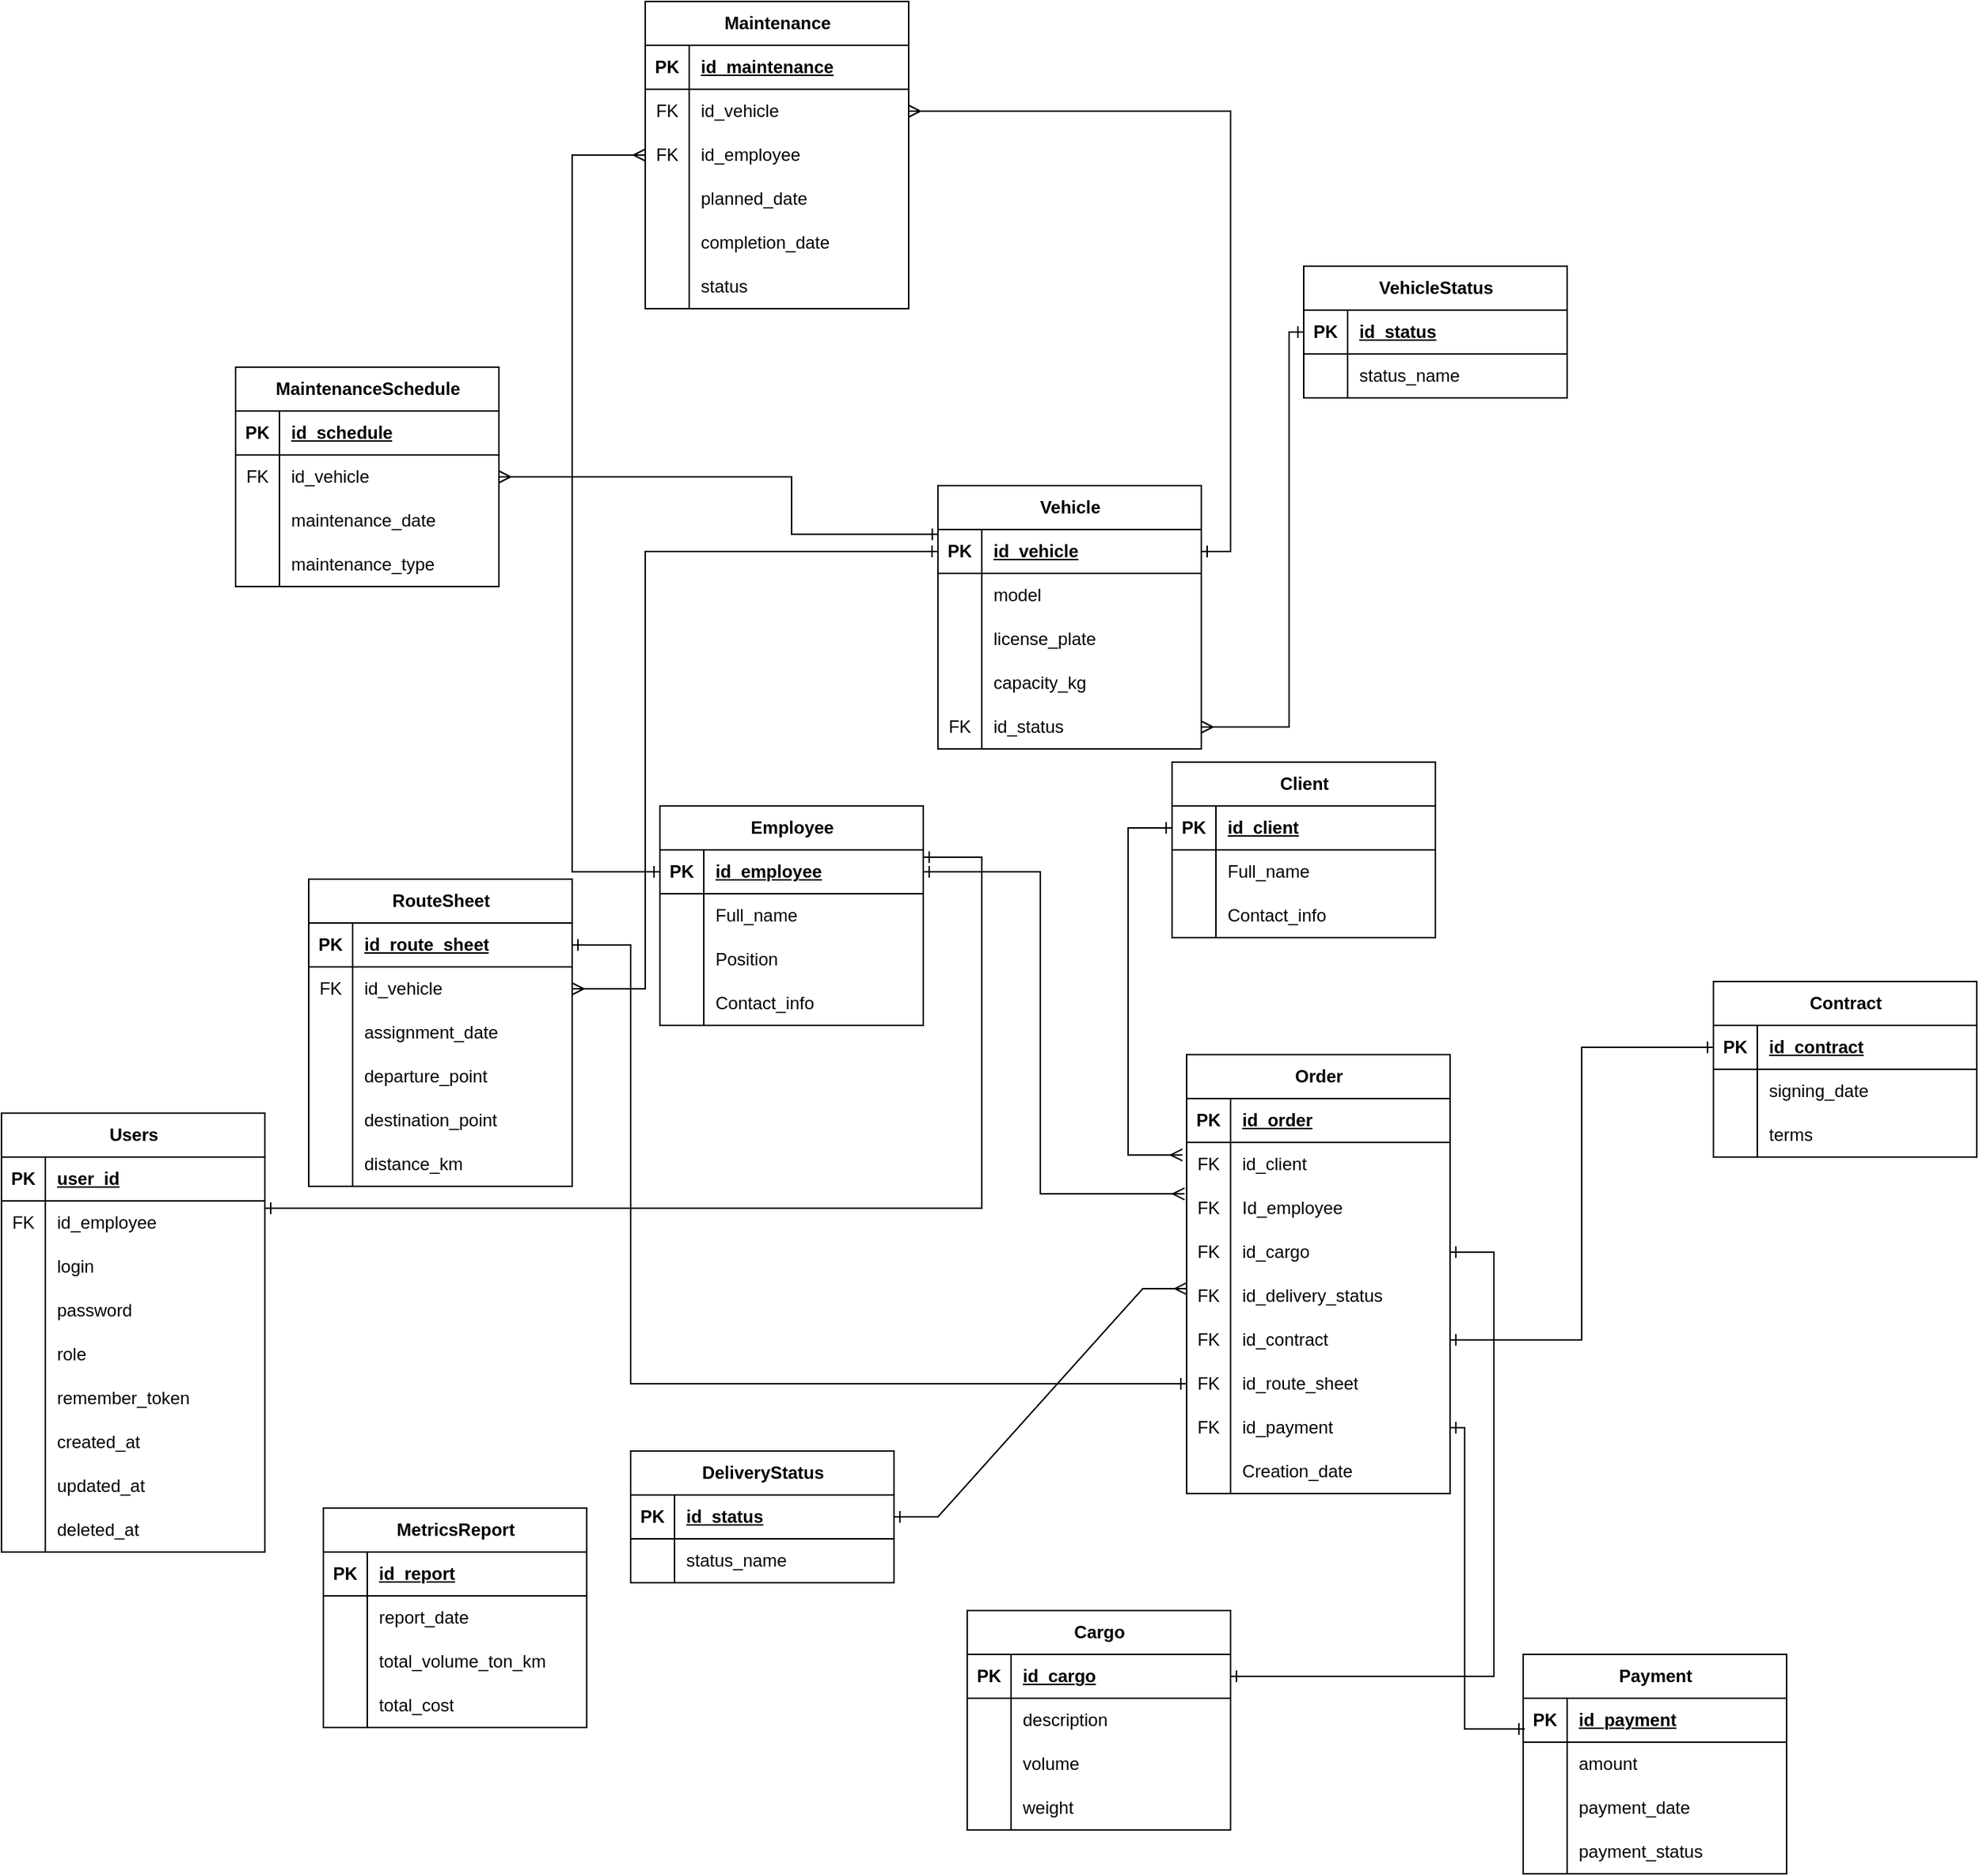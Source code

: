 <mxfile version="27.0.9">
  <diagram name="Страница — 1" id="ibb1INZXbbDPFpwaT-GJ">
    <mxGraphModel dx="1756" dy="3865" grid="1" gridSize="10" guides="1" tooltips="1" connect="1" arrows="1" fold="1" page="1" pageScale="1" pageWidth="827" pageHeight="1169" math="0" shadow="0">
      <root>
        <mxCell id="0" />
        <mxCell id="1" parent="0" />
        <mxCell id="joNC6xNJ0hWJsHVBLZyO-1" value="Client" style="shape=table;startSize=30;container=1;collapsible=1;childLayout=tableLayout;fixedRows=1;rowLines=0;fontStyle=1;align=center;resizeLast=1;html=1;" parent="1" vertex="1">
          <mxGeometry x="350" y="-980" width="180" height="120" as="geometry" />
        </mxCell>
        <mxCell id="joNC6xNJ0hWJsHVBLZyO-2" value="" style="shape=tableRow;horizontal=0;startSize=0;swimlaneHead=0;swimlaneBody=0;fillColor=none;collapsible=0;dropTarget=0;points=[[0,0.5],[1,0.5]];portConstraint=eastwest;top=0;left=0;right=0;bottom=1;" parent="joNC6xNJ0hWJsHVBLZyO-1" vertex="1">
          <mxGeometry y="30" width="180" height="30" as="geometry" />
        </mxCell>
        <mxCell id="joNC6xNJ0hWJsHVBLZyO-3" value="PK" style="shape=partialRectangle;connectable=0;fillColor=none;top=0;left=0;bottom=0;right=0;fontStyle=1;overflow=hidden;whiteSpace=wrap;html=1;" parent="joNC6xNJ0hWJsHVBLZyO-2" vertex="1">
          <mxGeometry width="30" height="30" as="geometry">
            <mxRectangle width="30" height="30" as="alternateBounds" />
          </mxGeometry>
        </mxCell>
        <mxCell id="joNC6xNJ0hWJsHVBLZyO-4" value="id_client" style="shape=partialRectangle;connectable=0;fillColor=none;top=0;left=0;bottom=0;right=0;align=left;spacingLeft=6;fontStyle=5;overflow=hidden;whiteSpace=wrap;html=1;" parent="joNC6xNJ0hWJsHVBLZyO-2" vertex="1">
          <mxGeometry x="30" width="150" height="30" as="geometry">
            <mxRectangle width="150" height="30" as="alternateBounds" />
          </mxGeometry>
        </mxCell>
        <mxCell id="joNC6xNJ0hWJsHVBLZyO-5" value="" style="shape=tableRow;horizontal=0;startSize=0;swimlaneHead=0;swimlaneBody=0;fillColor=none;collapsible=0;dropTarget=0;points=[[0,0.5],[1,0.5]];portConstraint=eastwest;top=0;left=0;right=0;bottom=0;" parent="joNC6xNJ0hWJsHVBLZyO-1" vertex="1">
          <mxGeometry y="60" width="180" height="30" as="geometry" />
        </mxCell>
        <mxCell id="joNC6xNJ0hWJsHVBLZyO-6" value="" style="shape=partialRectangle;connectable=0;fillColor=none;top=0;left=0;bottom=0;right=0;editable=1;overflow=hidden;whiteSpace=wrap;html=1;" parent="joNC6xNJ0hWJsHVBLZyO-5" vertex="1">
          <mxGeometry width="30" height="30" as="geometry">
            <mxRectangle width="30" height="30" as="alternateBounds" />
          </mxGeometry>
        </mxCell>
        <mxCell id="joNC6xNJ0hWJsHVBLZyO-7" value="Full_name" style="shape=partialRectangle;connectable=0;fillColor=none;top=0;left=0;bottom=0;right=0;align=left;spacingLeft=6;overflow=hidden;whiteSpace=wrap;html=1;" parent="joNC6xNJ0hWJsHVBLZyO-5" vertex="1">
          <mxGeometry x="30" width="150" height="30" as="geometry">
            <mxRectangle width="150" height="30" as="alternateBounds" />
          </mxGeometry>
        </mxCell>
        <mxCell id="joNC6xNJ0hWJsHVBLZyO-8" value="" style="shape=tableRow;horizontal=0;startSize=0;swimlaneHead=0;swimlaneBody=0;fillColor=none;collapsible=0;dropTarget=0;points=[[0,0.5],[1,0.5]];portConstraint=eastwest;top=0;left=0;right=0;bottom=0;" parent="joNC6xNJ0hWJsHVBLZyO-1" vertex="1">
          <mxGeometry y="90" width="180" height="30" as="geometry" />
        </mxCell>
        <mxCell id="joNC6xNJ0hWJsHVBLZyO-9" value="" style="shape=partialRectangle;connectable=0;fillColor=none;top=0;left=0;bottom=0;right=0;editable=1;overflow=hidden;whiteSpace=wrap;html=1;" parent="joNC6xNJ0hWJsHVBLZyO-8" vertex="1">
          <mxGeometry width="30" height="30" as="geometry">
            <mxRectangle width="30" height="30" as="alternateBounds" />
          </mxGeometry>
        </mxCell>
        <mxCell id="joNC6xNJ0hWJsHVBLZyO-10" value="Contact_info" style="shape=partialRectangle;connectable=0;fillColor=none;top=0;left=0;bottom=0;right=0;align=left;spacingLeft=6;overflow=hidden;whiteSpace=wrap;html=1;" parent="joNC6xNJ0hWJsHVBLZyO-8" vertex="1">
          <mxGeometry x="30" width="150" height="30" as="geometry">
            <mxRectangle width="150" height="30" as="alternateBounds" />
          </mxGeometry>
        </mxCell>
        <mxCell id="joNC6xNJ0hWJsHVBLZyO-14" value="Order" style="shape=table;startSize=30;container=1;collapsible=1;childLayout=tableLayout;fixedRows=1;rowLines=0;fontStyle=1;align=center;resizeLast=1;html=1;" parent="1" vertex="1">
          <mxGeometry x="360" y="-780" width="180" height="300" as="geometry" />
        </mxCell>
        <mxCell id="joNC6xNJ0hWJsHVBLZyO-15" value="" style="shape=tableRow;horizontal=0;startSize=0;swimlaneHead=0;swimlaneBody=0;fillColor=none;collapsible=0;dropTarget=0;points=[[0,0.5],[1,0.5]];portConstraint=eastwest;top=0;left=0;right=0;bottom=1;" parent="joNC6xNJ0hWJsHVBLZyO-14" vertex="1">
          <mxGeometry y="30" width="180" height="30" as="geometry" />
        </mxCell>
        <mxCell id="joNC6xNJ0hWJsHVBLZyO-16" value="PK" style="shape=partialRectangle;connectable=0;fillColor=none;top=0;left=0;bottom=0;right=0;fontStyle=1;overflow=hidden;whiteSpace=wrap;html=1;" parent="joNC6xNJ0hWJsHVBLZyO-15" vertex="1">
          <mxGeometry width="30" height="30" as="geometry">
            <mxRectangle width="30" height="30" as="alternateBounds" />
          </mxGeometry>
        </mxCell>
        <mxCell id="joNC6xNJ0hWJsHVBLZyO-17" value="id_order" style="shape=partialRectangle;connectable=0;fillColor=none;top=0;left=0;bottom=0;right=0;align=left;spacingLeft=6;fontStyle=5;overflow=hidden;whiteSpace=wrap;html=1;" parent="joNC6xNJ0hWJsHVBLZyO-15" vertex="1">
          <mxGeometry x="30" width="150" height="30" as="geometry">
            <mxRectangle width="150" height="30" as="alternateBounds" />
          </mxGeometry>
        </mxCell>
        <mxCell id="joNC6xNJ0hWJsHVBLZyO-18" value="" style="shape=tableRow;horizontal=0;startSize=0;swimlaneHead=0;swimlaneBody=0;fillColor=none;collapsible=0;dropTarget=0;points=[[0,0.5],[1,0.5]];portConstraint=eastwest;top=0;left=0;right=0;bottom=0;" parent="joNC6xNJ0hWJsHVBLZyO-14" vertex="1">
          <mxGeometry y="60" width="180" height="30" as="geometry" />
        </mxCell>
        <mxCell id="joNC6xNJ0hWJsHVBLZyO-19" value="FK" style="shape=partialRectangle;connectable=0;fillColor=none;top=0;left=0;bottom=0;right=0;editable=1;overflow=hidden;whiteSpace=wrap;html=1;" parent="joNC6xNJ0hWJsHVBLZyO-18" vertex="1">
          <mxGeometry width="30" height="30" as="geometry">
            <mxRectangle width="30" height="30" as="alternateBounds" />
          </mxGeometry>
        </mxCell>
        <mxCell id="joNC6xNJ0hWJsHVBLZyO-20" value="id_client" style="shape=partialRectangle;connectable=0;fillColor=none;top=0;left=0;bottom=0;right=0;align=left;spacingLeft=6;overflow=hidden;whiteSpace=wrap;html=1;" parent="joNC6xNJ0hWJsHVBLZyO-18" vertex="1">
          <mxGeometry x="30" width="150" height="30" as="geometry">
            <mxRectangle width="150" height="30" as="alternateBounds" />
          </mxGeometry>
        </mxCell>
        <mxCell id="joNC6xNJ0hWJsHVBLZyO-21" value="" style="shape=tableRow;horizontal=0;startSize=0;swimlaneHead=0;swimlaneBody=0;fillColor=none;collapsible=0;dropTarget=0;points=[[0,0.5],[1,0.5]];portConstraint=eastwest;top=0;left=0;right=0;bottom=0;" parent="joNC6xNJ0hWJsHVBLZyO-14" vertex="1">
          <mxGeometry y="90" width="180" height="30" as="geometry" />
        </mxCell>
        <mxCell id="joNC6xNJ0hWJsHVBLZyO-22" value="FK" style="shape=partialRectangle;connectable=0;fillColor=none;top=0;left=0;bottom=0;right=0;editable=1;overflow=hidden;whiteSpace=wrap;html=1;" parent="joNC6xNJ0hWJsHVBLZyO-21" vertex="1">
          <mxGeometry width="30" height="30" as="geometry">
            <mxRectangle width="30" height="30" as="alternateBounds" />
          </mxGeometry>
        </mxCell>
        <mxCell id="joNC6xNJ0hWJsHVBLZyO-23" value="Id_employee" style="shape=partialRectangle;connectable=0;fillColor=none;top=0;left=0;bottom=0;right=0;align=left;spacingLeft=6;overflow=hidden;whiteSpace=wrap;html=1;" parent="joNC6xNJ0hWJsHVBLZyO-21" vertex="1">
          <mxGeometry x="30" width="150" height="30" as="geometry">
            <mxRectangle width="150" height="30" as="alternateBounds" />
          </mxGeometry>
        </mxCell>
        <mxCell id="joNC6xNJ0hWJsHVBLZyO-24" value="" style="shape=tableRow;horizontal=0;startSize=0;swimlaneHead=0;swimlaneBody=0;fillColor=none;collapsible=0;dropTarget=0;points=[[0,0.5],[1,0.5]];portConstraint=eastwest;top=0;left=0;right=0;bottom=0;" parent="joNC6xNJ0hWJsHVBLZyO-14" vertex="1">
          <mxGeometry y="120" width="180" height="30" as="geometry" />
        </mxCell>
        <mxCell id="joNC6xNJ0hWJsHVBLZyO-25" value="FK" style="shape=partialRectangle;connectable=0;fillColor=none;top=0;left=0;bottom=0;right=0;editable=1;overflow=hidden;whiteSpace=wrap;html=1;" parent="joNC6xNJ0hWJsHVBLZyO-24" vertex="1">
          <mxGeometry width="30" height="30" as="geometry">
            <mxRectangle width="30" height="30" as="alternateBounds" />
          </mxGeometry>
        </mxCell>
        <mxCell id="joNC6xNJ0hWJsHVBLZyO-26" value="id_cargo" style="shape=partialRectangle;connectable=0;fillColor=none;top=0;left=0;bottom=0;right=0;align=left;spacingLeft=6;overflow=hidden;whiteSpace=wrap;html=1;" parent="joNC6xNJ0hWJsHVBLZyO-24" vertex="1">
          <mxGeometry x="30" width="150" height="30" as="geometry">
            <mxRectangle width="150" height="30" as="alternateBounds" />
          </mxGeometry>
        </mxCell>
        <mxCell id="joNC6xNJ0hWJsHVBLZyO-27" value="" style="shape=tableRow;horizontal=0;startSize=0;swimlaneHead=0;swimlaneBody=0;fillColor=none;collapsible=0;dropTarget=0;points=[[0,0.5],[1,0.5]];portConstraint=eastwest;top=0;left=0;right=0;bottom=0;" parent="joNC6xNJ0hWJsHVBLZyO-14" vertex="1">
          <mxGeometry y="150" width="180" height="30" as="geometry" />
        </mxCell>
        <mxCell id="joNC6xNJ0hWJsHVBLZyO-28" value="FK" style="shape=partialRectangle;connectable=0;fillColor=none;top=0;left=0;bottom=0;right=0;editable=1;overflow=hidden;whiteSpace=wrap;html=1;" parent="joNC6xNJ0hWJsHVBLZyO-27" vertex="1">
          <mxGeometry width="30" height="30" as="geometry">
            <mxRectangle width="30" height="30" as="alternateBounds" />
          </mxGeometry>
        </mxCell>
        <mxCell id="joNC6xNJ0hWJsHVBLZyO-29" value="id_delivery_status" style="shape=partialRectangle;connectable=0;fillColor=none;top=0;left=0;bottom=0;right=0;align=left;spacingLeft=6;overflow=hidden;whiteSpace=wrap;html=1;" parent="joNC6xNJ0hWJsHVBLZyO-27" vertex="1">
          <mxGeometry x="30" width="150" height="30" as="geometry">
            <mxRectangle width="150" height="30" as="alternateBounds" />
          </mxGeometry>
        </mxCell>
        <mxCell id="joNC6xNJ0hWJsHVBLZyO-30" value="" style="shape=tableRow;horizontal=0;startSize=0;swimlaneHead=0;swimlaneBody=0;fillColor=none;collapsible=0;dropTarget=0;points=[[0,0.5],[1,0.5]];portConstraint=eastwest;top=0;left=0;right=0;bottom=0;" parent="joNC6xNJ0hWJsHVBLZyO-14" vertex="1">
          <mxGeometry y="180" width="180" height="30" as="geometry" />
        </mxCell>
        <mxCell id="joNC6xNJ0hWJsHVBLZyO-31" value="FK" style="shape=partialRectangle;connectable=0;fillColor=none;top=0;left=0;bottom=0;right=0;editable=1;overflow=hidden;whiteSpace=wrap;html=1;" parent="joNC6xNJ0hWJsHVBLZyO-30" vertex="1">
          <mxGeometry width="30" height="30" as="geometry">
            <mxRectangle width="30" height="30" as="alternateBounds" />
          </mxGeometry>
        </mxCell>
        <mxCell id="joNC6xNJ0hWJsHVBLZyO-32" value="id_contract" style="shape=partialRectangle;connectable=0;fillColor=none;top=0;left=0;bottom=0;right=0;align=left;spacingLeft=6;overflow=hidden;whiteSpace=wrap;html=1;" parent="joNC6xNJ0hWJsHVBLZyO-30" vertex="1">
          <mxGeometry x="30" width="150" height="30" as="geometry">
            <mxRectangle width="150" height="30" as="alternateBounds" />
          </mxGeometry>
        </mxCell>
        <mxCell id="joNC6xNJ0hWJsHVBLZyO-36" value="" style="shape=tableRow;horizontal=0;startSize=0;swimlaneHead=0;swimlaneBody=0;fillColor=none;collapsible=0;dropTarget=0;points=[[0,0.5],[1,0.5]];portConstraint=eastwest;top=0;left=0;right=0;bottom=0;" parent="joNC6xNJ0hWJsHVBLZyO-14" vertex="1">
          <mxGeometry y="210" width="180" height="30" as="geometry" />
        </mxCell>
        <mxCell id="joNC6xNJ0hWJsHVBLZyO-37" value="FK" style="shape=partialRectangle;connectable=0;fillColor=none;top=0;left=0;bottom=0;right=0;editable=1;overflow=hidden;whiteSpace=wrap;html=1;" parent="joNC6xNJ0hWJsHVBLZyO-36" vertex="1">
          <mxGeometry width="30" height="30" as="geometry">
            <mxRectangle width="30" height="30" as="alternateBounds" />
          </mxGeometry>
        </mxCell>
        <mxCell id="joNC6xNJ0hWJsHVBLZyO-38" value="id_route_sheet" style="shape=partialRectangle;connectable=0;fillColor=none;top=0;left=0;bottom=0;right=0;align=left;spacingLeft=6;overflow=hidden;whiteSpace=wrap;html=1;" parent="joNC6xNJ0hWJsHVBLZyO-36" vertex="1">
          <mxGeometry x="30" width="150" height="30" as="geometry">
            <mxRectangle width="150" height="30" as="alternateBounds" />
          </mxGeometry>
        </mxCell>
        <mxCell id="joNC6xNJ0hWJsHVBLZyO-39" value="" style="shape=tableRow;horizontal=0;startSize=0;swimlaneHead=0;swimlaneBody=0;fillColor=none;collapsible=0;dropTarget=0;points=[[0,0.5],[1,0.5]];portConstraint=eastwest;top=0;left=0;right=0;bottom=0;" parent="joNC6xNJ0hWJsHVBLZyO-14" vertex="1">
          <mxGeometry y="240" width="180" height="30" as="geometry" />
        </mxCell>
        <mxCell id="joNC6xNJ0hWJsHVBLZyO-40" value="FK" style="shape=partialRectangle;connectable=0;fillColor=none;top=0;left=0;bottom=0;right=0;editable=1;overflow=hidden;whiteSpace=wrap;html=1;" parent="joNC6xNJ0hWJsHVBLZyO-39" vertex="1">
          <mxGeometry width="30" height="30" as="geometry">
            <mxRectangle width="30" height="30" as="alternateBounds" />
          </mxGeometry>
        </mxCell>
        <mxCell id="joNC6xNJ0hWJsHVBLZyO-41" value="id_payment" style="shape=partialRectangle;connectable=0;fillColor=none;top=0;left=0;bottom=0;right=0;align=left;spacingLeft=6;overflow=hidden;whiteSpace=wrap;html=1;" parent="joNC6xNJ0hWJsHVBLZyO-39" vertex="1">
          <mxGeometry x="30" width="150" height="30" as="geometry">
            <mxRectangle width="150" height="30" as="alternateBounds" />
          </mxGeometry>
        </mxCell>
        <mxCell id="joNC6xNJ0hWJsHVBLZyO-218" value="" style="shape=tableRow;horizontal=0;startSize=0;swimlaneHead=0;swimlaneBody=0;fillColor=none;collapsible=0;dropTarget=0;points=[[0,0.5],[1,0.5]];portConstraint=eastwest;top=0;left=0;right=0;bottom=0;" parent="joNC6xNJ0hWJsHVBLZyO-14" vertex="1">
          <mxGeometry y="270" width="180" height="30" as="geometry" />
        </mxCell>
        <mxCell id="joNC6xNJ0hWJsHVBLZyO-219" value="" style="shape=partialRectangle;connectable=0;fillColor=none;top=0;left=0;bottom=0;right=0;editable=1;overflow=hidden;whiteSpace=wrap;html=1;" parent="joNC6xNJ0hWJsHVBLZyO-218" vertex="1">
          <mxGeometry width="30" height="30" as="geometry">
            <mxRectangle width="30" height="30" as="alternateBounds" />
          </mxGeometry>
        </mxCell>
        <mxCell id="joNC6xNJ0hWJsHVBLZyO-220" value="Creation_date" style="shape=partialRectangle;connectable=0;fillColor=none;top=0;left=0;bottom=0;right=0;align=left;spacingLeft=6;overflow=hidden;whiteSpace=wrap;html=1;" parent="joNC6xNJ0hWJsHVBLZyO-218" vertex="1">
          <mxGeometry x="30" width="150" height="30" as="geometry">
            <mxRectangle width="150" height="30" as="alternateBounds" />
          </mxGeometry>
        </mxCell>
        <mxCell id="joNC6xNJ0hWJsHVBLZyO-42" value="Employee" style="shape=table;startSize=30;container=1;collapsible=1;childLayout=tableLayout;fixedRows=1;rowLines=0;fontStyle=1;align=center;resizeLast=1;html=1;" parent="1" vertex="1">
          <mxGeometry y="-950" width="180" height="150" as="geometry" />
        </mxCell>
        <mxCell id="joNC6xNJ0hWJsHVBLZyO-43" value="" style="shape=tableRow;horizontal=0;startSize=0;swimlaneHead=0;swimlaneBody=0;fillColor=none;collapsible=0;dropTarget=0;points=[[0,0.5],[1,0.5]];portConstraint=eastwest;top=0;left=0;right=0;bottom=1;" parent="joNC6xNJ0hWJsHVBLZyO-42" vertex="1">
          <mxGeometry y="30" width="180" height="30" as="geometry" />
        </mxCell>
        <mxCell id="joNC6xNJ0hWJsHVBLZyO-44" value="PK" style="shape=partialRectangle;connectable=0;fillColor=none;top=0;left=0;bottom=0;right=0;fontStyle=1;overflow=hidden;whiteSpace=wrap;html=1;" parent="joNC6xNJ0hWJsHVBLZyO-43" vertex="1">
          <mxGeometry width="30" height="30" as="geometry">
            <mxRectangle width="30" height="30" as="alternateBounds" />
          </mxGeometry>
        </mxCell>
        <mxCell id="joNC6xNJ0hWJsHVBLZyO-45" value="id_employee" style="shape=partialRectangle;connectable=0;fillColor=none;top=0;left=0;bottom=0;right=0;align=left;spacingLeft=6;fontStyle=5;overflow=hidden;whiteSpace=wrap;html=1;" parent="joNC6xNJ0hWJsHVBLZyO-43" vertex="1">
          <mxGeometry x="30" width="150" height="30" as="geometry">
            <mxRectangle width="150" height="30" as="alternateBounds" />
          </mxGeometry>
        </mxCell>
        <mxCell id="joNC6xNJ0hWJsHVBLZyO-46" value="" style="shape=tableRow;horizontal=0;startSize=0;swimlaneHead=0;swimlaneBody=0;fillColor=none;collapsible=0;dropTarget=0;points=[[0,0.5],[1,0.5]];portConstraint=eastwest;top=0;left=0;right=0;bottom=0;" parent="joNC6xNJ0hWJsHVBLZyO-42" vertex="1">
          <mxGeometry y="60" width="180" height="30" as="geometry" />
        </mxCell>
        <mxCell id="joNC6xNJ0hWJsHVBLZyO-47" value="" style="shape=partialRectangle;connectable=0;fillColor=none;top=0;left=0;bottom=0;right=0;editable=1;overflow=hidden;whiteSpace=wrap;html=1;" parent="joNC6xNJ0hWJsHVBLZyO-46" vertex="1">
          <mxGeometry width="30" height="30" as="geometry">
            <mxRectangle width="30" height="30" as="alternateBounds" />
          </mxGeometry>
        </mxCell>
        <mxCell id="joNC6xNJ0hWJsHVBLZyO-48" value="Full_name" style="shape=partialRectangle;connectable=0;fillColor=none;top=0;left=0;bottom=0;right=0;align=left;spacingLeft=6;overflow=hidden;whiteSpace=wrap;html=1;" parent="joNC6xNJ0hWJsHVBLZyO-46" vertex="1">
          <mxGeometry x="30" width="150" height="30" as="geometry">
            <mxRectangle width="150" height="30" as="alternateBounds" />
          </mxGeometry>
        </mxCell>
        <mxCell id="joNC6xNJ0hWJsHVBLZyO-49" value="" style="shape=tableRow;horizontal=0;startSize=0;swimlaneHead=0;swimlaneBody=0;fillColor=none;collapsible=0;dropTarget=0;points=[[0,0.5],[1,0.5]];portConstraint=eastwest;top=0;left=0;right=0;bottom=0;" parent="joNC6xNJ0hWJsHVBLZyO-42" vertex="1">
          <mxGeometry y="90" width="180" height="30" as="geometry" />
        </mxCell>
        <mxCell id="joNC6xNJ0hWJsHVBLZyO-50" value="" style="shape=partialRectangle;connectable=0;fillColor=none;top=0;left=0;bottom=0;right=0;editable=1;overflow=hidden;whiteSpace=wrap;html=1;" parent="joNC6xNJ0hWJsHVBLZyO-49" vertex="1">
          <mxGeometry width="30" height="30" as="geometry">
            <mxRectangle width="30" height="30" as="alternateBounds" />
          </mxGeometry>
        </mxCell>
        <mxCell id="joNC6xNJ0hWJsHVBLZyO-51" value="Position" style="shape=partialRectangle;connectable=0;fillColor=none;top=0;left=0;bottom=0;right=0;align=left;spacingLeft=6;overflow=hidden;whiteSpace=wrap;html=1;" parent="joNC6xNJ0hWJsHVBLZyO-49" vertex="1">
          <mxGeometry x="30" width="150" height="30" as="geometry">
            <mxRectangle width="150" height="30" as="alternateBounds" />
          </mxGeometry>
        </mxCell>
        <mxCell id="joNC6xNJ0hWJsHVBLZyO-52" value="" style="shape=tableRow;horizontal=0;startSize=0;swimlaneHead=0;swimlaneBody=0;fillColor=none;collapsible=0;dropTarget=0;points=[[0,0.5],[1,0.5]];portConstraint=eastwest;top=0;left=0;right=0;bottom=0;" parent="joNC6xNJ0hWJsHVBLZyO-42" vertex="1">
          <mxGeometry y="120" width="180" height="30" as="geometry" />
        </mxCell>
        <mxCell id="joNC6xNJ0hWJsHVBLZyO-53" value="" style="shape=partialRectangle;connectable=0;fillColor=none;top=0;left=0;bottom=0;right=0;editable=1;overflow=hidden;whiteSpace=wrap;html=1;" parent="joNC6xNJ0hWJsHVBLZyO-52" vertex="1">
          <mxGeometry width="30" height="30" as="geometry">
            <mxRectangle width="30" height="30" as="alternateBounds" />
          </mxGeometry>
        </mxCell>
        <mxCell id="joNC6xNJ0hWJsHVBLZyO-54" value="Contact_info" style="shape=partialRectangle;connectable=0;fillColor=none;top=0;left=0;bottom=0;right=0;align=left;spacingLeft=6;overflow=hidden;whiteSpace=wrap;html=1;" parent="joNC6xNJ0hWJsHVBLZyO-52" vertex="1">
          <mxGeometry x="30" width="150" height="30" as="geometry">
            <mxRectangle width="150" height="30" as="alternateBounds" />
          </mxGeometry>
        </mxCell>
        <mxCell id="joNC6xNJ0hWJsHVBLZyO-64" value="Vehicle" style="shape=table;startSize=30;container=1;collapsible=1;childLayout=tableLayout;fixedRows=1;rowLines=0;fontStyle=1;align=center;resizeLast=1;html=1;" parent="1" vertex="1">
          <mxGeometry x="190" y="-1169" width="180" height="180" as="geometry" />
        </mxCell>
        <mxCell id="joNC6xNJ0hWJsHVBLZyO-65" value="" style="shape=tableRow;horizontal=0;startSize=0;swimlaneHead=0;swimlaneBody=0;fillColor=none;collapsible=0;dropTarget=0;points=[[0,0.5],[1,0.5]];portConstraint=eastwest;top=0;left=0;right=0;bottom=1;" parent="joNC6xNJ0hWJsHVBLZyO-64" vertex="1">
          <mxGeometry y="30" width="180" height="30" as="geometry" />
        </mxCell>
        <mxCell id="joNC6xNJ0hWJsHVBLZyO-66" value="PK" style="shape=partialRectangle;connectable=0;fillColor=none;top=0;left=0;bottom=0;right=0;fontStyle=1;overflow=hidden;whiteSpace=wrap;html=1;" parent="joNC6xNJ0hWJsHVBLZyO-65" vertex="1">
          <mxGeometry width="30" height="30" as="geometry">
            <mxRectangle width="30" height="30" as="alternateBounds" />
          </mxGeometry>
        </mxCell>
        <mxCell id="joNC6xNJ0hWJsHVBLZyO-67" value="id_vehicle" style="shape=partialRectangle;connectable=0;fillColor=none;top=0;left=0;bottom=0;right=0;align=left;spacingLeft=6;fontStyle=5;overflow=hidden;whiteSpace=wrap;html=1;" parent="joNC6xNJ0hWJsHVBLZyO-65" vertex="1">
          <mxGeometry x="30" width="150" height="30" as="geometry">
            <mxRectangle width="150" height="30" as="alternateBounds" />
          </mxGeometry>
        </mxCell>
        <mxCell id="joNC6xNJ0hWJsHVBLZyO-68" value="" style="shape=tableRow;horizontal=0;startSize=0;swimlaneHead=0;swimlaneBody=0;fillColor=none;collapsible=0;dropTarget=0;points=[[0,0.5],[1,0.5]];portConstraint=eastwest;top=0;left=0;right=0;bottom=0;" parent="joNC6xNJ0hWJsHVBLZyO-64" vertex="1">
          <mxGeometry y="60" width="180" height="30" as="geometry" />
        </mxCell>
        <mxCell id="joNC6xNJ0hWJsHVBLZyO-69" value="" style="shape=partialRectangle;connectable=0;fillColor=none;top=0;left=0;bottom=0;right=0;editable=1;overflow=hidden;whiteSpace=wrap;html=1;" parent="joNC6xNJ0hWJsHVBLZyO-68" vertex="1">
          <mxGeometry width="30" height="30" as="geometry">
            <mxRectangle width="30" height="30" as="alternateBounds" />
          </mxGeometry>
        </mxCell>
        <mxCell id="joNC6xNJ0hWJsHVBLZyO-70" value="model" style="shape=partialRectangle;connectable=0;fillColor=none;top=0;left=0;bottom=0;right=0;align=left;spacingLeft=6;overflow=hidden;whiteSpace=wrap;html=1;" parent="joNC6xNJ0hWJsHVBLZyO-68" vertex="1">
          <mxGeometry x="30" width="150" height="30" as="geometry">
            <mxRectangle width="150" height="30" as="alternateBounds" />
          </mxGeometry>
        </mxCell>
        <mxCell id="joNC6xNJ0hWJsHVBLZyO-71" value="" style="shape=tableRow;horizontal=0;startSize=0;swimlaneHead=0;swimlaneBody=0;fillColor=none;collapsible=0;dropTarget=0;points=[[0,0.5],[1,0.5]];portConstraint=eastwest;top=0;left=0;right=0;bottom=0;" parent="joNC6xNJ0hWJsHVBLZyO-64" vertex="1">
          <mxGeometry y="90" width="180" height="30" as="geometry" />
        </mxCell>
        <mxCell id="joNC6xNJ0hWJsHVBLZyO-72" value="" style="shape=partialRectangle;connectable=0;fillColor=none;top=0;left=0;bottom=0;right=0;editable=1;overflow=hidden;whiteSpace=wrap;html=1;" parent="joNC6xNJ0hWJsHVBLZyO-71" vertex="1">
          <mxGeometry width="30" height="30" as="geometry">
            <mxRectangle width="30" height="30" as="alternateBounds" />
          </mxGeometry>
        </mxCell>
        <mxCell id="joNC6xNJ0hWJsHVBLZyO-73" value="license_plate" style="shape=partialRectangle;connectable=0;fillColor=none;top=0;left=0;bottom=0;right=0;align=left;spacingLeft=6;overflow=hidden;whiteSpace=wrap;html=1;" parent="joNC6xNJ0hWJsHVBLZyO-71" vertex="1">
          <mxGeometry x="30" width="150" height="30" as="geometry">
            <mxRectangle width="150" height="30" as="alternateBounds" />
          </mxGeometry>
        </mxCell>
        <mxCell id="joNC6xNJ0hWJsHVBLZyO-74" value="" style="shape=tableRow;horizontal=0;startSize=0;swimlaneHead=0;swimlaneBody=0;fillColor=none;collapsible=0;dropTarget=0;points=[[0,0.5],[1,0.5]];portConstraint=eastwest;top=0;left=0;right=0;bottom=0;" parent="joNC6xNJ0hWJsHVBLZyO-64" vertex="1">
          <mxGeometry y="120" width="180" height="30" as="geometry" />
        </mxCell>
        <mxCell id="joNC6xNJ0hWJsHVBLZyO-75" value="" style="shape=partialRectangle;connectable=0;fillColor=none;top=0;left=0;bottom=0;right=0;editable=1;overflow=hidden;whiteSpace=wrap;html=1;" parent="joNC6xNJ0hWJsHVBLZyO-74" vertex="1">
          <mxGeometry width="30" height="30" as="geometry">
            <mxRectangle width="30" height="30" as="alternateBounds" />
          </mxGeometry>
        </mxCell>
        <mxCell id="joNC6xNJ0hWJsHVBLZyO-76" value="capacity_kg" style="shape=partialRectangle;connectable=0;fillColor=none;top=0;left=0;bottom=0;right=0;align=left;spacingLeft=6;overflow=hidden;whiteSpace=wrap;html=1;" parent="joNC6xNJ0hWJsHVBLZyO-74" vertex="1">
          <mxGeometry x="30" width="150" height="30" as="geometry">
            <mxRectangle width="150" height="30" as="alternateBounds" />
          </mxGeometry>
        </mxCell>
        <mxCell id="joNC6xNJ0hWJsHVBLZyO-77" value="" style="shape=tableRow;horizontal=0;startSize=0;swimlaneHead=0;swimlaneBody=0;fillColor=none;collapsible=0;dropTarget=0;points=[[0,0.5],[1,0.5]];portConstraint=eastwest;top=0;left=0;right=0;bottom=0;" parent="joNC6xNJ0hWJsHVBLZyO-64" vertex="1">
          <mxGeometry y="150" width="180" height="30" as="geometry" />
        </mxCell>
        <mxCell id="joNC6xNJ0hWJsHVBLZyO-78" value="FK" style="shape=partialRectangle;connectable=0;fillColor=none;top=0;left=0;bottom=0;right=0;editable=1;overflow=hidden;whiteSpace=wrap;html=1;" parent="joNC6xNJ0hWJsHVBLZyO-77" vertex="1">
          <mxGeometry width="30" height="30" as="geometry">
            <mxRectangle width="30" height="30" as="alternateBounds" />
          </mxGeometry>
        </mxCell>
        <mxCell id="joNC6xNJ0hWJsHVBLZyO-79" value="id_status" style="shape=partialRectangle;connectable=0;fillColor=none;top=0;left=0;bottom=0;right=0;align=left;spacingLeft=6;overflow=hidden;whiteSpace=wrap;html=1;" parent="joNC6xNJ0hWJsHVBLZyO-77" vertex="1">
          <mxGeometry x="30" width="150" height="30" as="geometry">
            <mxRectangle width="150" height="30" as="alternateBounds" />
          </mxGeometry>
        </mxCell>
        <mxCell id="joNC6xNJ0hWJsHVBLZyO-80" value="VehicleStatus" style="shape=table;startSize=30;container=1;collapsible=1;childLayout=tableLayout;fixedRows=1;rowLines=0;fontStyle=1;align=center;resizeLast=1;html=1;" parent="1" vertex="1">
          <mxGeometry x="440" y="-1319" width="180" height="90" as="geometry" />
        </mxCell>
        <mxCell id="joNC6xNJ0hWJsHVBLZyO-81" value="" style="shape=tableRow;horizontal=0;startSize=0;swimlaneHead=0;swimlaneBody=0;fillColor=none;collapsible=0;dropTarget=0;points=[[0,0.5],[1,0.5]];portConstraint=eastwest;top=0;left=0;right=0;bottom=1;" parent="joNC6xNJ0hWJsHVBLZyO-80" vertex="1">
          <mxGeometry y="30" width="180" height="30" as="geometry" />
        </mxCell>
        <mxCell id="joNC6xNJ0hWJsHVBLZyO-82" value="PK" style="shape=partialRectangle;connectable=0;fillColor=none;top=0;left=0;bottom=0;right=0;fontStyle=1;overflow=hidden;whiteSpace=wrap;html=1;" parent="joNC6xNJ0hWJsHVBLZyO-81" vertex="1">
          <mxGeometry width="30" height="30" as="geometry">
            <mxRectangle width="30" height="30" as="alternateBounds" />
          </mxGeometry>
        </mxCell>
        <mxCell id="joNC6xNJ0hWJsHVBLZyO-83" value="id_status" style="shape=partialRectangle;connectable=0;fillColor=none;top=0;left=0;bottom=0;right=0;align=left;spacingLeft=6;fontStyle=5;overflow=hidden;whiteSpace=wrap;html=1;" parent="joNC6xNJ0hWJsHVBLZyO-81" vertex="1">
          <mxGeometry x="30" width="150" height="30" as="geometry">
            <mxRectangle width="150" height="30" as="alternateBounds" />
          </mxGeometry>
        </mxCell>
        <mxCell id="joNC6xNJ0hWJsHVBLZyO-84" value="" style="shape=tableRow;horizontal=0;startSize=0;swimlaneHead=0;swimlaneBody=0;fillColor=none;collapsible=0;dropTarget=0;points=[[0,0.5],[1,0.5]];portConstraint=eastwest;top=0;left=0;right=0;bottom=0;" parent="joNC6xNJ0hWJsHVBLZyO-80" vertex="1">
          <mxGeometry y="60" width="180" height="30" as="geometry" />
        </mxCell>
        <mxCell id="joNC6xNJ0hWJsHVBLZyO-85" value="" style="shape=partialRectangle;connectable=0;fillColor=none;top=0;left=0;bottom=0;right=0;editable=1;overflow=hidden;whiteSpace=wrap;html=1;" parent="joNC6xNJ0hWJsHVBLZyO-84" vertex="1">
          <mxGeometry width="30" height="30" as="geometry">
            <mxRectangle width="30" height="30" as="alternateBounds" />
          </mxGeometry>
        </mxCell>
        <mxCell id="joNC6xNJ0hWJsHVBLZyO-86" value="status_name" style="shape=partialRectangle;connectable=0;fillColor=none;top=0;left=0;bottom=0;right=0;align=left;spacingLeft=6;overflow=hidden;whiteSpace=wrap;html=1;" parent="joNC6xNJ0hWJsHVBLZyO-84" vertex="1">
          <mxGeometry x="30" width="150" height="30" as="geometry">
            <mxRectangle width="150" height="30" as="alternateBounds" />
          </mxGeometry>
        </mxCell>
        <mxCell id="joNC6xNJ0hWJsHVBLZyO-93" value="DeliveryStatus" style="shape=table;startSize=30;container=1;collapsible=1;childLayout=tableLayout;fixedRows=1;rowLines=0;fontStyle=1;align=center;resizeLast=1;html=1;" parent="1" vertex="1">
          <mxGeometry x="-20" y="-509" width="180" height="90" as="geometry" />
        </mxCell>
        <mxCell id="joNC6xNJ0hWJsHVBLZyO-94" value="" style="shape=tableRow;horizontal=0;startSize=0;swimlaneHead=0;swimlaneBody=0;fillColor=none;collapsible=0;dropTarget=0;points=[[0,0.5],[1,0.5]];portConstraint=eastwest;top=0;left=0;right=0;bottom=1;" parent="joNC6xNJ0hWJsHVBLZyO-93" vertex="1">
          <mxGeometry y="30" width="180" height="30" as="geometry" />
        </mxCell>
        <mxCell id="joNC6xNJ0hWJsHVBLZyO-95" value="PK" style="shape=partialRectangle;connectable=0;fillColor=none;top=0;left=0;bottom=0;right=0;fontStyle=1;overflow=hidden;whiteSpace=wrap;html=1;" parent="joNC6xNJ0hWJsHVBLZyO-94" vertex="1">
          <mxGeometry width="30" height="30" as="geometry">
            <mxRectangle width="30" height="30" as="alternateBounds" />
          </mxGeometry>
        </mxCell>
        <mxCell id="joNC6xNJ0hWJsHVBLZyO-96" value="id_status" style="shape=partialRectangle;connectable=0;fillColor=none;top=0;left=0;bottom=0;right=0;align=left;spacingLeft=6;fontStyle=5;overflow=hidden;whiteSpace=wrap;html=1;" parent="joNC6xNJ0hWJsHVBLZyO-94" vertex="1">
          <mxGeometry x="30" width="150" height="30" as="geometry">
            <mxRectangle width="150" height="30" as="alternateBounds" />
          </mxGeometry>
        </mxCell>
        <mxCell id="joNC6xNJ0hWJsHVBLZyO-97" value="" style="shape=tableRow;horizontal=0;startSize=0;swimlaneHead=0;swimlaneBody=0;fillColor=none;collapsible=0;dropTarget=0;points=[[0,0.5],[1,0.5]];portConstraint=eastwest;top=0;left=0;right=0;bottom=0;" parent="joNC6xNJ0hWJsHVBLZyO-93" vertex="1">
          <mxGeometry y="60" width="180" height="30" as="geometry" />
        </mxCell>
        <mxCell id="joNC6xNJ0hWJsHVBLZyO-98" value="" style="shape=partialRectangle;connectable=0;fillColor=none;top=0;left=0;bottom=0;right=0;editable=1;overflow=hidden;whiteSpace=wrap;html=1;" parent="joNC6xNJ0hWJsHVBLZyO-97" vertex="1">
          <mxGeometry width="30" height="30" as="geometry">
            <mxRectangle width="30" height="30" as="alternateBounds" />
          </mxGeometry>
        </mxCell>
        <mxCell id="joNC6xNJ0hWJsHVBLZyO-99" value="status_name" style="shape=partialRectangle;connectable=0;fillColor=none;top=0;left=0;bottom=0;right=0;align=left;spacingLeft=6;overflow=hidden;whiteSpace=wrap;html=1;" parent="joNC6xNJ0hWJsHVBLZyO-97" vertex="1">
          <mxGeometry x="30" width="150" height="30" as="geometry">
            <mxRectangle width="150" height="30" as="alternateBounds" />
          </mxGeometry>
        </mxCell>
        <mxCell id="joNC6xNJ0hWJsHVBLZyO-106" value="MetricsReport" style="shape=table;startSize=30;container=1;collapsible=1;childLayout=tableLayout;fixedRows=1;rowLines=0;fontStyle=1;align=center;resizeLast=1;html=1;" parent="1" vertex="1">
          <mxGeometry x="-230" y="-470" width="180" height="150" as="geometry" />
        </mxCell>
        <mxCell id="joNC6xNJ0hWJsHVBLZyO-107" value="" style="shape=tableRow;horizontal=0;startSize=0;swimlaneHead=0;swimlaneBody=0;fillColor=none;collapsible=0;dropTarget=0;points=[[0,0.5],[1,0.5]];portConstraint=eastwest;top=0;left=0;right=0;bottom=1;" parent="joNC6xNJ0hWJsHVBLZyO-106" vertex="1">
          <mxGeometry y="30" width="180" height="30" as="geometry" />
        </mxCell>
        <mxCell id="joNC6xNJ0hWJsHVBLZyO-108" value="PK" style="shape=partialRectangle;connectable=0;fillColor=none;top=0;left=0;bottom=0;right=0;fontStyle=1;overflow=hidden;whiteSpace=wrap;html=1;" parent="joNC6xNJ0hWJsHVBLZyO-107" vertex="1">
          <mxGeometry width="30" height="30" as="geometry">
            <mxRectangle width="30" height="30" as="alternateBounds" />
          </mxGeometry>
        </mxCell>
        <mxCell id="joNC6xNJ0hWJsHVBLZyO-109" value="id_report" style="shape=partialRectangle;connectable=0;fillColor=none;top=0;left=0;bottom=0;right=0;align=left;spacingLeft=6;fontStyle=5;overflow=hidden;whiteSpace=wrap;html=1;" parent="joNC6xNJ0hWJsHVBLZyO-107" vertex="1">
          <mxGeometry x="30" width="150" height="30" as="geometry">
            <mxRectangle width="150" height="30" as="alternateBounds" />
          </mxGeometry>
        </mxCell>
        <mxCell id="joNC6xNJ0hWJsHVBLZyO-110" value="" style="shape=tableRow;horizontal=0;startSize=0;swimlaneHead=0;swimlaneBody=0;fillColor=none;collapsible=0;dropTarget=0;points=[[0,0.5],[1,0.5]];portConstraint=eastwest;top=0;left=0;right=0;bottom=0;" parent="joNC6xNJ0hWJsHVBLZyO-106" vertex="1">
          <mxGeometry y="60" width="180" height="30" as="geometry" />
        </mxCell>
        <mxCell id="joNC6xNJ0hWJsHVBLZyO-111" value="" style="shape=partialRectangle;connectable=0;fillColor=none;top=0;left=0;bottom=0;right=0;editable=1;overflow=hidden;whiteSpace=wrap;html=1;" parent="joNC6xNJ0hWJsHVBLZyO-110" vertex="1">
          <mxGeometry width="30" height="30" as="geometry">
            <mxRectangle width="30" height="30" as="alternateBounds" />
          </mxGeometry>
        </mxCell>
        <mxCell id="joNC6xNJ0hWJsHVBLZyO-112" value="report_date" style="shape=partialRectangle;connectable=0;fillColor=none;top=0;left=0;bottom=0;right=0;align=left;spacingLeft=6;overflow=hidden;whiteSpace=wrap;html=1;" parent="joNC6xNJ0hWJsHVBLZyO-110" vertex="1">
          <mxGeometry x="30" width="150" height="30" as="geometry">
            <mxRectangle width="150" height="30" as="alternateBounds" />
          </mxGeometry>
        </mxCell>
        <mxCell id="joNC6xNJ0hWJsHVBLZyO-113" value="" style="shape=tableRow;horizontal=0;startSize=0;swimlaneHead=0;swimlaneBody=0;fillColor=none;collapsible=0;dropTarget=0;points=[[0,0.5],[1,0.5]];portConstraint=eastwest;top=0;left=0;right=0;bottom=0;" parent="joNC6xNJ0hWJsHVBLZyO-106" vertex="1">
          <mxGeometry y="90" width="180" height="30" as="geometry" />
        </mxCell>
        <mxCell id="joNC6xNJ0hWJsHVBLZyO-114" value="" style="shape=partialRectangle;connectable=0;fillColor=none;top=0;left=0;bottom=0;right=0;editable=1;overflow=hidden;whiteSpace=wrap;html=1;" parent="joNC6xNJ0hWJsHVBLZyO-113" vertex="1">
          <mxGeometry width="30" height="30" as="geometry">
            <mxRectangle width="30" height="30" as="alternateBounds" />
          </mxGeometry>
        </mxCell>
        <mxCell id="joNC6xNJ0hWJsHVBLZyO-115" value="total_volume_ton_km" style="shape=partialRectangle;connectable=0;fillColor=none;top=0;left=0;bottom=0;right=0;align=left;spacingLeft=6;overflow=hidden;whiteSpace=wrap;html=1;" parent="joNC6xNJ0hWJsHVBLZyO-113" vertex="1">
          <mxGeometry x="30" width="150" height="30" as="geometry">
            <mxRectangle width="150" height="30" as="alternateBounds" />
          </mxGeometry>
        </mxCell>
        <mxCell id="joNC6xNJ0hWJsHVBLZyO-116" value="" style="shape=tableRow;horizontal=0;startSize=0;swimlaneHead=0;swimlaneBody=0;fillColor=none;collapsible=0;dropTarget=0;points=[[0,0.5],[1,0.5]];portConstraint=eastwest;top=0;left=0;right=0;bottom=0;" parent="joNC6xNJ0hWJsHVBLZyO-106" vertex="1">
          <mxGeometry y="120" width="180" height="30" as="geometry" />
        </mxCell>
        <mxCell id="joNC6xNJ0hWJsHVBLZyO-117" value="" style="shape=partialRectangle;connectable=0;fillColor=none;top=0;left=0;bottom=0;right=0;editable=1;overflow=hidden;whiteSpace=wrap;html=1;" parent="joNC6xNJ0hWJsHVBLZyO-116" vertex="1">
          <mxGeometry width="30" height="30" as="geometry">
            <mxRectangle width="30" height="30" as="alternateBounds" />
          </mxGeometry>
        </mxCell>
        <mxCell id="joNC6xNJ0hWJsHVBLZyO-118" value="total_cost" style="shape=partialRectangle;connectable=0;fillColor=none;top=0;left=0;bottom=0;right=0;align=left;spacingLeft=6;overflow=hidden;whiteSpace=wrap;html=1;" parent="joNC6xNJ0hWJsHVBLZyO-116" vertex="1">
          <mxGeometry x="30" width="150" height="30" as="geometry">
            <mxRectangle width="150" height="30" as="alternateBounds" />
          </mxGeometry>
        </mxCell>
        <mxCell id="joNC6xNJ0hWJsHVBLZyO-119" value="Cargo" style="shape=table;startSize=30;container=1;collapsible=1;childLayout=tableLayout;fixedRows=1;rowLines=0;fontStyle=1;align=center;resizeLast=1;html=1;" parent="1" vertex="1">
          <mxGeometry x="210" y="-400" width="180" height="150" as="geometry" />
        </mxCell>
        <mxCell id="joNC6xNJ0hWJsHVBLZyO-120" value="" style="shape=tableRow;horizontal=0;startSize=0;swimlaneHead=0;swimlaneBody=0;fillColor=none;collapsible=0;dropTarget=0;points=[[0,0.5],[1,0.5]];portConstraint=eastwest;top=0;left=0;right=0;bottom=1;" parent="joNC6xNJ0hWJsHVBLZyO-119" vertex="1">
          <mxGeometry y="30" width="180" height="30" as="geometry" />
        </mxCell>
        <mxCell id="joNC6xNJ0hWJsHVBLZyO-121" value="PK" style="shape=partialRectangle;connectable=0;fillColor=none;top=0;left=0;bottom=0;right=0;fontStyle=1;overflow=hidden;whiteSpace=wrap;html=1;" parent="joNC6xNJ0hWJsHVBLZyO-120" vertex="1">
          <mxGeometry width="30" height="30" as="geometry">
            <mxRectangle width="30" height="30" as="alternateBounds" />
          </mxGeometry>
        </mxCell>
        <mxCell id="joNC6xNJ0hWJsHVBLZyO-122" value="id_cargo" style="shape=partialRectangle;connectable=0;fillColor=none;top=0;left=0;bottom=0;right=0;align=left;spacingLeft=6;fontStyle=5;overflow=hidden;whiteSpace=wrap;html=1;" parent="joNC6xNJ0hWJsHVBLZyO-120" vertex="1">
          <mxGeometry x="30" width="150" height="30" as="geometry">
            <mxRectangle width="150" height="30" as="alternateBounds" />
          </mxGeometry>
        </mxCell>
        <mxCell id="joNC6xNJ0hWJsHVBLZyO-123" value="" style="shape=tableRow;horizontal=0;startSize=0;swimlaneHead=0;swimlaneBody=0;fillColor=none;collapsible=0;dropTarget=0;points=[[0,0.5],[1,0.5]];portConstraint=eastwest;top=0;left=0;right=0;bottom=0;" parent="joNC6xNJ0hWJsHVBLZyO-119" vertex="1">
          <mxGeometry y="60" width="180" height="30" as="geometry" />
        </mxCell>
        <mxCell id="joNC6xNJ0hWJsHVBLZyO-124" value="" style="shape=partialRectangle;connectable=0;fillColor=none;top=0;left=0;bottom=0;right=0;editable=1;overflow=hidden;whiteSpace=wrap;html=1;" parent="joNC6xNJ0hWJsHVBLZyO-123" vertex="1">
          <mxGeometry width="30" height="30" as="geometry">
            <mxRectangle width="30" height="30" as="alternateBounds" />
          </mxGeometry>
        </mxCell>
        <mxCell id="joNC6xNJ0hWJsHVBLZyO-125" value="description" style="shape=partialRectangle;connectable=0;fillColor=none;top=0;left=0;bottom=0;right=0;align=left;spacingLeft=6;overflow=hidden;whiteSpace=wrap;html=1;" parent="joNC6xNJ0hWJsHVBLZyO-123" vertex="1">
          <mxGeometry x="30" width="150" height="30" as="geometry">
            <mxRectangle width="150" height="30" as="alternateBounds" />
          </mxGeometry>
        </mxCell>
        <mxCell id="joNC6xNJ0hWJsHVBLZyO-126" value="" style="shape=tableRow;horizontal=0;startSize=0;swimlaneHead=0;swimlaneBody=0;fillColor=none;collapsible=0;dropTarget=0;points=[[0,0.5],[1,0.5]];portConstraint=eastwest;top=0;left=0;right=0;bottom=0;" parent="joNC6xNJ0hWJsHVBLZyO-119" vertex="1">
          <mxGeometry y="90" width="180" height="30" as="geometry" />
        </mxCell>
        <mxCell id="joNC6xNJ0hWJsHVBLZyO-127" value="" style="shape=partialRectangle;connectable=0;fillColor=none;top=0;left=0;bottom=0;right=0;editable=1;overflow=hidden;whiteSpace=wrap;html=1;" parent="joNC6xNJ0hWJsHVBLZyO-126" vertex="1">
          <mxGeometry width="30" height="30" as="geometry">
            <mxRectangle width="30" height="30" as="alternateBounds" />
          </mxGeometry>
        </mxCell>
        <mxCell id="joNC6xNJ0hWJsHVBLZyO-128" value="volume" style="shape=partialRectangle;connectable=0;fillColor=none;top=0;left=0;bottom=0;right=0;align=left;spacingLeft=6;overflow=hidden;whiteSpace=wrap;html=1;" parent="joNC6xNJ0hWJsHVBLZyO-126" vertex="1">
          <mxGeometry x="30" width="150" height="30" as="geometry">
            <mxRectangle width="150" height="30" as="alternateBounds" />
          </mxGeometry>
        </mxCell>
        <mxCell id="joNC6xNJ0hWJsHVBLZyO-129" value="" style="shape=tableRow;horizontal=0;startSize=0;swimlaneHead=0;swimlaneBody=0;fillColor=none;collapsible=0;dropTarget=0;points=[[0,0.5],[1,0.5]];portConstraint=eastwest;top=0;left=0;right=0;bottom=0;" parent="joNC6xNJ0hWJsHVBLZyO-119" vertex="1">
          <mxGeometry y="120" width="180" height="30" as="geometry" />
        </mxCell>
        <mxCell id="joNC6xNJ0hWJsHVBLZyO-130" value="" style="shape=partialRectangle;connectable=0;fillColor=none;top=0;left=0;bottom=0;right=0;editable=1;overflow=hidden;whiteSpace=wrap;html=1;" parent="joNC6xNJ0hWJsHVBLZyO-129" vertex="1">
          <mxGeometry width="30" height="30" as="geometry">
            <mxRectangle width="30" height="30" as="alternateBounds" />
          </mxGeometry>
        </mxCell>
        <mxCell id="joNC6xNJ0hWJsHVBLZyO-131" value="weight" style="shape=partialRectangle;connectable=0;fillColor=none;top=0;left=0;bottom=0;right=0;align=left;spacingLeft=6;overflow=hidden;whiteSpace=wrap;html=1;" parent="joNC6xNJ0hWJsHVBLZyO-129" vertex="1">
          <mxGeometry x="30" width="150" height="30" as="geometry">
            <mxRectangle width="150" height="30" as="alternateBounds" />
          </mxGeometry>
        </mxCell>
        <mxCell id="joNC6xNJ0hWJsHVBLZyO-132" value="Maintenance" style="shape=table;startSize=30;container=1;collapsible=1;childLayout=tableLayout;fixedRows=1;rowLines=0;fontStyle=1;align=center;resizeLast=1;html=1;" parent="1" vertex="1">
          <mxGeometry x="-10" y="-1500" width="180" height="210" as="geometry" />
        </mxCell>
        <mxCell id="joNC6xNJ0hWJsHVBLZyO-133" value="" style="shape=tableRow;horizontal=0;startSize=0;swimlaneHead=0;swimlaneBody=0;fillColor=none;collapsible=0;dropTarget=0;points=[[0,0.5],[1,0.5]];portConstraint=eastwest;top=0;left=0;right=0;bottom=1;" parent="joNC6xNJ0hWJsHVBLZyO-132" vertex="1">
          <mxGeometry y="30" width="180" height="30" as="geometry" />
        </mxCell>
        <mxCell id="joNC6xNJ0hWJsHVBLZyO-134" value="PK" style="shape=partialRectangle;connectable=0;fillColor=none;top=0;left=0;bottom=0;right=0;fontStyle=1;overflow=hidden;whiteSpace=wrap;html=1;" parent="joNC6xNJ0hWJsHVBLZyO-133" vertex="1">
          <mxGeometry width="30" height="30" as="geometry">
            <mxRectangle width="30" height="30" as="alternateBounds" />
          </mxGeometry>
        </mxCell>
        <mxCell id="joNC6xNJ0hWJsHVBLZyO-135" value="id_maintenance" style="shape=partialRectangle;connectable=0;fillColor=none;top=0;left=0;bottom=0;right=0;align=left;spacingLeft=6;fontStyle=5;overflow=hidden;whiteSpace=wrap;html=1;" parent="joNC6xNJ0hWJsHVBLZyO-133" vertex="1">
          <mxGeometry x="30" width="150" height="30" as="geometry">
            <mxRectangle width="150" height="30" as="alternateBounds" />
          </mxGeometry>
        </mxCell>
        <mxCell id="joNC6xNJ0hWJsHVBLZyO-136" value="" style="shape=tableRow;horizontal=0;startSize=0;swimlaneHead=0;swimlaneBody=0;fillColor=none;collapsible=0;dropTarget=0;points=[[0,0.5],[1,0.5]];portConstraint=eastwest;top=0;left=0;right=0;bottom=0;" parent="joNC6xNJ0hWJsHVBLZyO-132" vertex="1">
          <mxGeometry y="60" width="180" height="30" as="geometry" />
        </mxCell>
        <mxCell id="joNC6xNJ0hWJsHVBLZyO-137" value="FK" style="shape=partialRectangle;connectable=0;fillColor=none;top=0;left=0;bottom=0;right=0;editable=1;overflow=hidden;whiteSpace=wrap;html=1;" parent="joNC6xNJ0hWJsHVBLZyO-136" vertex="1">
          <mxGeometry width="30" height="30" as="geometry">
            <mxRectangle width="30" height="30" as="alternateBounds" />
          </mxGeometry>
        </mxCell>
        <mxCell id="joNC6xNJ0hWJsHVBLZyO-138" value="id_vehicle" style="shape=partialRectangle;connectable=0;fillColor=none;top=0;left=0;bottom=0;right=0;align=left;spacingLeft=6;overflow=hidden;whiteSpace=wrap;html=1;" parent="joNC6xNJ0hWJsHVBLZyO-136" vertex="1">
          <mxGeometry x="30" width="150" height="30" as="geometry">
            <mxRectangle width="150" height="30" as="alternateBounds" />
          </mxGeometry>
        </mxCell>
        <mxCell id="joNC6xNJ0hWJsHVBLZyO-139" value="" style="shape=tableRow;horizontal=0;startSize=0;swimlaneHead=0;swimlaneBody=0;fillColor=none;collapsible=0;dropTarget=0;points=[[0,0.5],[1,0.5]];portConstraint=eastwest;top=0;left=0;right=0;bottom=0;" parent="joNC6xNJ0hWJsHVBLZyO-132" vertex="1">
          <mxGeometry y="90" width="180" height="30" as="geometry" />
        </mxCell>
        <mxCell id="joNC6xNJ0hWJsHVBLZyO-140" value="FK" style="shape=partialRectangle;connectable=0;fillColor=none;top=0;left=0;bottom=0;right=0;editable=1;overflow=hidden;whiteSpace=wrap;html=1;" parent="joNC6xNJ0hWJsHVBLZyO-139" vertex="1">
          <mxGeometry width="30" height="30" as="geometry">
            <mxRectangle width="30" height="30" as="alternateBounds" />
          </mxGeometry>
        </mxCell>
        <mxCell id="joNC6xNJ0hWJsHVBLZyO-141" value="id_employee" style="shape=partialRectangle;connectable=0;fillColor=none;top=0;left=0;bottom=0;right=0;align=left;spacingLeft=6;overflow=hidden;whiteSpace=wrap;html=1;" parent="joNC6xNJ0hWJsHVBLZyO-139" vertex="1">
          <mxGeometry x="30" width="150" height="30" as="geometry">
            <mxRectangle width="150" height="30" as="alternateBounds" />
          </mxGeometry>
        </mxCell>
        <mxCell id="joNC6xNJ0hWJsHVBLZyO-142" value="" style="shape=tableRow;horizontal=0;startSize=0;swimlaneHead=0;swimlaneBody=0;fillColor=none;collapsible=0;dropTarget=0;points=[[0,0.5],[1,0.5]];portConstraint=eastwest;top=0;left=0;right=0;bottom=0;" parent="joNC6xNJ0hWJsHVBLZyO-132" vertex="1">
          <mxGeometry y="120" width="180" height="30" as="geometry" />
        </mxCell>
        <mxCell id="joNC6xNJ0hWJsHVBLZyO-143" value="" style="shape=partialRectangle;connectable=0;fillColor=none;top=0;left=0;bottom=0;right=0;editable=1;overflow=hidden;whiteSpace=wrap;html=1;" parent="joNC6xNJ0hWJsHVBLZyO-142" vertex="1">
          <mxGeometry width="30" height="30" as="geometry">
            <mxRectangle width="30" height="30" as="alternateBounds" />
          </mxGeometry>
        </mxCell>
        <mxCell id="joNC6xNJ0hWJsHVBLZyO-144" value="planned_date" style="shape=partialRectangle;connectable=0;fillColor=none;top=0;left=0;bottom=0;right=0;align=left;spacingLeft=6;overflow=hidden;whiteSpace=wrap;html=1;" parent="joNC6xNJ0hWJsHVBLZyO-142" vertex="1">
          <mxGeometry x="30" width="150" height="30" as="geometry">
            <mxRectangle width="150" height="30" as="alternateBounds" />
          </mxGeometry>
        </mxCell>
        <mxCell id="joNC6xNJ0hWJsHVBLZyO-145" value="" style="shape=tableRow;horizontal=0;startSize=0;swimlaneHead=0;swimlaneBody=0;fillColor=none;collapsible=0;dropTarget=0;points=[[0,0.5],[1,0.5]];portConstraint=eastwest;top=0;left=0;right=0;bottom=0;" parent="joNC6xNJ0hWJsHVBLZyO-132" vertex="1">
          <mxGeometry y="150" width="180" height="30" as="geometry" />
        </mxCell>
        <mxCell id="joNC6xNJ0hWJsHVBLZyO-146" value="" style="shape=partialRectangle;connectable=0;fillColor=none;top=0;left=0;bottom=0;right=0;editable=1;overflow=hidden;whiteSpace=wrap;html=1;" parent="joNC6xNJ0hWJsHVBLZyO-145" vertex="1">
          <mxGeometry width="30" height="30" as="geometry">
            <mxRectangle width="30" height="30" as="alternateBounds" />
          </mxGeometry>
        </mxCell>
        <mxCell id="joNC6xNJ0hWJsHVBLZyO-147" value="completion_date" style="shape=partialRectangle;connectable=0;fillColor=none;top=0;left=0;bottom=0;right=0;align=left;spacingLeft=6;overflow=hidden;whiteSpace=wrap;html=1;" parent="joNC6xNJ0hWJsHVBLZyO-145" vertex="1">
          <mxGeometry x="30" width="150" height="30" as="geometry">
            <mxRectangle width="150" height="30" as="alternateBounds" />
          </mxGeometry>
        </mxCell>
        <mxCell id="joNC6xNJ0hWJsHVBLZyO-148" value="" style="shape=tableRow;horizontal=0;startSize=0;swimlaneHead=0;swimlaneBody=0;fillColor=none;collapsible=0;dropTarget=0;points=[[0,0.5],[1,0.5]];portConstraint=eastwest;top=0;left=0;right=0;bottom=0;" parent="joNC6xNJ0hWJsHVBLZyO-132" vertex="1">
          <mxGeometry y="180" width="180" height="30" as="geometry" />
        </mxCell>
        <mxCell id="joNC6xNJ0hWJsHVBLZyO-149" value="" style="shape=partialRectangle;connectable=0;fillColor=none;top=0;left=0;bottom=0;right=0;editable=1;overflow=hidden;whiteSpace=wrap;html=1;" parent="joNC6xNJ0hWJsHVBLZyO-148" vertex="1">
          <mxGeometry width="30" height="30" as="geometry">
            <mxRectangle width="30" height="30" as="alternateBounds" />
          </mxGeometry>
        </mxCell>
        <mxCell id="joNC6xNJ0hWJsHVBLZyO-150" value="status" style="shape=partialRectangle;connectable=0;fillColor=none;top=0;left=0;bottom=0;right=0;align=left;spacingLeft=6;overflow=hidden;whiteSpace=wrap;html=1;" parent="joNC6xNJ0hWJsHVBLZyO-148" vertex="1">
          <mxGeometry x="30" width="150" height="30" as="geometry">
            <mxRectangle width="150" height="30" as="alternateBounds" />
          </mxGeometry>
        </mxCell>
        <mxCell id="joNC6xNJ0hWJsHVBLZyO-154" value="Payment" style="shape=table;startSize=30;container=1;collapsible=1;childLayout=tableLayout;fixedRows=1;rowLines=0;fontStyle=1;align=center;resizeLast=1;html=1;" parent="1" vertex="1">
          <mxGeometry x="590" y="-370" width="180" height="150" as="geometry" />
        </mxCell>
        <mxCell id="joNC6xNJ0hWJsHVBLZyO-155" value="" style="shape=tableRow;horizontal=0;startSize=0;swimlaneHead=0;swimlaneBody=0;fillColor=none;collapsible=0;dropTarget=0;points=[[0,0.5],[1,0.5]];portConstraint=eastwest;top=0;left=0;right=0;bottom=1;" parent="joNC6xNJ0hWJsHVBLZyO-154" vertex="1">
          <mxGeometry y="30" width="180" height="30" as="geometry" />
        </mxCell>
        <mxCell id="joNC6xNJ0hWJsHVBLZyO-156" value="PK" style="shape=partialRectangle;connectable=0;fillColor=none;top=0;left=0;bottom=0;right=0;fontStyle=1;overflow=hidden;whiteSpace=wrap;html=1;" parent="joNC6xNJ0hWJsHVBLZyO-155" vertex="1">
          <mxGeometry width="30" height="30" as="geometry">
            <mxRectangle width="30" height="30" as="alternateBounds" />
          </mxGeometry>
        </mxCell>
        <mxCell id="joNC6xNJ0hWJsHVBLZyO-157" value="id_payment" style="shape=partialRectangle;connectable=0;fillColor=none;top=0;left=0;bottom=0;right=0;align=left;spacingLeft=6;fontStyle=5;overflow=hidden;whiteSpace=wrap;html=1;" parent="joNC6xNJ0hWJsHVBLZyO-155" vertex="1">
          <mxGeometry x="30" width="150" height="30" as="geometry">
            <mxRectangle width="150" height="30" as="alternateBounds" />
          </mxGeometry>
        </mxCell>
        <mxCell id="joNC6xNJ0hWJsHVBLZyO-158" value="" style="shape=tableRow;horizontal=0;startSize=0;swimlaneHead=0;swimlaneBody=0;fillColor=none;collapsible=0;dropTarget=0;points=[[0,0.5],[1,0.5]];portConstraint=eastwest;top=0;left=0;right=0;bottom=0;" parent="joNC6xNJ0hWJsHVBLZyO-154" vertex="1">
          <mxGeometry y="60" width="180" height="30" as="geometry" />
        </mxCell>
        <mxCell id="joNC6xNJ0hWJsHVBLZyO-159" value="" style="shape=partialRectangle;connectable=0;fillColor=none;top=0;left=0;bottom=0;right=0;editable=1;overflow=hidden;whiteSpace=wrap;html=1;" parent="joNC6xNJ0hWJsHVBLZyO-158" vertex="1">
          <mxGeometry width="30" height="30" as="geometry">
            <mxRectangle width="30" height="30" as="alternateBounds" />
          </mxGeometry>
        </mxCell>
        <mxCell id="joNC6xNJ0hWJsHVBLZyO-160" value="amount" style="shape=partialRectangle;connectable=0;fillColor=none;top=0;left=0;bottom=0;right=0;align=left;spacingLeft=6;overflow=hidden;whiteSpace=wrap;html=1;" parent="joNC6xNJ0hWJsHVBLZyO-158" vertex="1">
          <mxGeometry x="30" width="150" height="30" as="geometry">
            <mxRectangle width="150" height="30" as="alternateBounds" />
          </mxGeometry>
        </mxCell>
        <mxCell id="joNC6xNJ0hWJsHVBLZyO-161" value="" style="shape=tableRow;horizontal=0;startSize=0;swimlaneHead=0;swimlaneBody=0;fillColor=none;collapsible=0;dropTarget=0;points=[[0,0.5],[1,0.5]];portConstraint=eastwest;top=0;left=0;right=0;bottom=0;" parent="joNC6xNJ0hWJsHVBLZyO-154" vertex="1">
          <mxGeometry y="90" width="180" height="30" as="geometry" />
        </mxCell>
        <mxCell id="joNC6xNJ0hWJsHVBLZyO-162" value="" style="shape=partialRectangle;connectable=0;fillColor=none;top=0;left=0;bottom=0;right=0;editable=1;overflow=hidden;whiteSpace=wrap;html=1;" parent="joNC6xNJ0hWJsHVBLZyO-161" vertex="1">
          <mxGeometry width="30" height="30" as="geometry">
            <mxRectangle width="30" height="30" as="alternateBounds" />
          </mxGeometry>
        </mxCell>
        <mxCell id="joNC6xNJ0hWJsHVBLZyO-163" value="payment_date" style="shape=partialRectangle;connectable=0;fillColor=none;top=0;left=0;bottom=0;right=0;align=left;spacingLeft=6;overflow=hidden;whiteSpace=wrap;html=1;" parent="joNC6xNJ0hWJsHVBLZyO-161" vertex="1">
          <mxGeometry x="30" width="150" height="30" as="geometry">
            <mxRectangle width="150" height="30" as="alternateBounds" />
          </mxGeometry>
        </mxCell>
        <mxCell id="joNC6xNJ0hWJsHVBLZyO-164" value="" style="shape=tableRow;horizontal=0;startSize=0;swimlaneHead=0;swimlaneBody=0;fillColor=none;collapsible=0;dropTarget=0;points=[[0,0.5],[1,0.5]];portConstraint=eastwest;top=0;left=0;right=0;bottom=0;" parent="joNC6xNJ0hWJsHVBLZyO-154" vertex="1">
          <mxGeometry y="120" width="180" height="30" as="geometry" />
        </mxCell>
        <mxCell id="joNC6xNJ0hWJsHVBLZyO-165" value="" style="shape=partialRectangle;connectable=0;fillColor=none;top=0;left=0;bottom=0;right=0;editable=1;overflow=hidden;whiteSpace=wrap;html=1;" parent="joNC6xNJ0hWJsHVBLZyO-164" vertex="1">
          <mxGeometry width="30" height="30" as="geometry">
            <mxRectangle width="30" height="30" as="alternateBounds" />
          </mxGeometry>
        </mxCell>
        <mxCell id="joNC6xNJ0hWJsHVBLZyO-166" value="payment_status" style="shape=partialRectangle;connectable=0;fillColor=none;top=0;left=0;bottom=0;right=0;align=left;spacingLeft=6;overflow=hidden;whiteSpace=wrap;html=1;" parent="joNC6xNJ0hWJsHVBLZyO-164" vertex="1">
          <mxGeometry x="30" width="150" height="30" as="geometry">
            <mxRectangle width="150" height="30" as="alternateBounds" />
          </mxGeometry>
        </mxCell>
        <mxCell id="joNC6xNJ0hWJsHVBLZyO-167" value="Contract" style="shape=table;startSize=30;container=1;collapsible=1;childLayout=tableLayout;fixedRows=1;rowLines=0;fontStyle=1;align=center;resizeLast=1;html=1;" parent="1" vertex="1">
          <mxGeometry x="720" y="-830" width="180" height="120" as="geometry" />
        </mxCell>
        <mxCell id="joNC6xNJ0hWJsHVBLZyO-168" value="" style="shape=tableRow;horizontal=0;startSize=0;swimlaneHead=0;swimlaneBody=0;fillColor=none;collapsible=0;dropTarget=0;points=[[0,0.5],[1,0.5]];portConstraint=eastwest;top=0;left=0;right=0;bottom=1;" parent="joNC6xNJ0hWJsHVBLZyO-167" vertex="1">
          <mxGeometry y="30" width="180" height="30" as="geometry" />
        </mxCell>
        <mxCell id="joNC6xNJ0hWJsHVBLZyO-169" value="PK" style="shape=partialRectangle;connectable=0;fillColor=none;top=0;left=0;bottom=0;right=0;fontStyle=1;overflow=hidden;whiteSpace=wrap;html=1;" parent="joNC6xNJ0hWJsHVBLZyO-168" vertex="1">
          <mxGeometry width="30" height="30" as="geometry">
            <mxRectangle width="30" height="30" as="alternateBounds" />
          </mxGeometry>
        </mxCell>
        <mxCell id="joNC6xNJ0hWJsHVBLZyO-170" value="id_contract" style="shape=partialRectangle;connectable=0;fillColor=none;top=0;left=0;bottom=0;right=0;align=left;spacingLeft=6;fontStyle=5;overflow=hidden;whiteSpace=wrap;html=1;" parent="joNC6xNJ0hWJsHVBLZyO-168" vertex="1">
          <mxGeometry x="30" width="150" height="30" as="geometry">
            <mxRectangle width="150" height="30" as="alternateBounds" />
          </mxGeometry>
        </mxCell>
        <mxCell id="joNC6xNJ0hWJsHVBLZyO-171" value="" style="shape=tableRow;horizontal=0;startSize=0;swimlaneHead=0;swimlaneBody=0;fillColor=none;collapsible=0;dropTarget=0;points=[[0,0.5],[1,0.5]];portConstraint=eastwest;top=0;left=0;right=0;bottom=0;" parent="joNC6xNJ0hWJsHVBLZyO-167" vertex="1">
          <mxGeometry y="60" width="180" height="30" as="geometry" />
        </mxCell>
        <mxCell id="joNC6xNJ0hWJsHVBLZyO-172" value="" style="shape=partialRectangle;connectable=0;fillColor=none;top=0;left=0;bottom=0;right=0;editable=1;overflow=hidden;whiteSpace=wrap;html=1;" parent="joNC6xNJ0hWJsHVBLZyO-171" vertex="1">
          <mxGeometry width="30" height="30" as="geometry">
            <mxRectangle width="30" height="30" as="alternateBounds" />
          </mxGeometry>
        </mxCell>
        <mxCell id="joNC6xNJ0hWJsHVBLZyO-173" value="signing_date" style="shape=partialRectangle;connectable=0;fillColor=none;top=0;left=0;bottom=0;right=0;align=left;spacingLeft=6;overflow=hidden;whiteSpace=wrap;html=1;" parent="joNC6xNJ0hWJsHVBLZyO-171" vertex="1">
          <mxGeometry x="30" width="150" height="30" as="geometry">
            <mxRectangle width="150" height="30" as="alternateBounds" />
          </mxGeometry>
        </mxCell>
        <mxCell id="joNC6xNJ0hWJsHVBLZyO-174" value="" style="shape=tableRow;horizontal=0;startSize=0;swimlaneHead=0;swimlaneBody=0;fillColor=none;collapsible=0;dropTarget=0;points=[[0,0.5],[1,0.5]];portConstraint=eastwest;top=0;left=0;right=0;bottom=0;" parent="joNC6xNJ0hWJsHVBLZyO-167" vertex="1">
          <mxGeometry y="90" width="180" height="30" as="geometry" />
        </mxCell>
        <mxCell id="joNC6xNJ0hWJsHVBLZyO-175" value="" style="shape=partialRectangle;connectable=0;fillColor=none;top=0;left=0;bottom=0;right=0;editable=1;overflow=hidden;whiteSpace=wrap;html=1;" parent="joNC6xNJ0hWJsHVBLZyO-174" vertex="1">
          <mxGeometry width="30" height="30" as="geometry">
            <mxRectangle width="30" height="30" as="alternateBounds" />
          </mxGeometry>
        </mxCell>
        <mxCell id="joNC6xNJ0hWJsHVBLZyO-176" value="terms" style="shape=partialRectangle;connectable=0;fillColor=none;top=0;left=0;bottom=0;right=0;align=left;spacingLeft=6;overflow=hidden;whiteSpace=wrap;html=1;" parent="joNC6xNJ0hWJsHVBLZyO-174" vertex="1">
          <mxGeometry x="30" width="150" height="30" as="geometry">
            <mxRectangle width="150" height="30" as="alternateBounds" />
          </mxGeometry>
        </mxCell>
        <mxCell id="joNC6xNJ0hWJsHVBLZyO-180" value="MaintenanceSchedule" style="shape=table;startSize=30;container=1;collapsible=1;childLayout=tableLayout;fixedRows=1;rowLines=0;fontStyle=1;align=center;resizeLast=1;html=1;" parent="1" vertex="1">
          <mxGeometry x="-290" y="-1250" width="180" height="150" as="geometry" />
        </mxCell>
        <mxCell id="joNC6xNJ0hWJsHVBLZyO-181" value="" style="shape=tableRow;horizontal=0;startSize=0;swimlaneHead=0;swimlaneBody=0;fillColor=none;collapsible=0;dropTarget=0;points=[[0,0.5],[1,0.5]];portConstraint=eastwest;top=0;left=0;right=0;bottom=1;" parent="joNC6xNJ0hWJsHVBLZyO-180" vertex="1">
          <mxGeometry y="30" width="180" height="30" as="geometry" />
        </mxCell>
        <mxCell id="joNC6xNJ0hWJsHVBLZyO-182" value="PK" style="shape=partialRectangle;connectable=0;fillColor=none;top=0;left=0;bottom=0;right=0;fontStyle=1;overflow=hidden;whiteSpace=wrap;html=1;" parent="joNC6xNJ0hWJsHVBLZyO-181" vertex="1">
          <mxGeometry width="30" height="30" as="geometry">
            <mxRectangle width="30" height="30" as="alternateBounds" />
          </mxGeometry>
        </mxCell>
        <mxCell id="joNC6xNJ0hWJsHVBLZyO-183" value="id_schedule" style="shape=partialRectangle;connectable=0;fillColor=none;top=0;left=0;bottom=0;right=0;align=left;spacingLeft=6;fontStyle=5;overflow=hidden;whiteSpace=wrap;html=1;" parent="joNC6xNJ0hWJsHVBLZyO-181" vertex="1">
          <mxGeometry x="30" width="150" height="30" as="geometry">
            <mxRectangle width="150" height="30" as="alternateBounds" />
          </mxGeometry>
        </mxCell>
        <mxCell id="joNC6xNJ0hWJsHVBLZyO-184" value="" style="shape=tableRow;horizontal=0;startSize=0;swimlaneHead=0;swimlaneBody=0;fillColor=none;collapsible=0;dropTarget=0;points=[[0,0.5],[1,0.5]];portConstraint=eastwest;top=0;left=0;right=0;bottom=0;" parent="joNC6xNJ0hWJsHVBLZyO-180" vertex="1">
          <mxGeometry y="60" width="180" height="30" as="geometry" />
        </mxCell>
        <mxCell id="joNC6xNJ0hWJsHVBLZyO-185" value="FK" style="shape=partialRectangle;connectable=0;fillColor=none;top=0;left=0;bottom=0;right=0;editable=1;overflow=hidden;whiteSpace=wrap;html=1;" parent="joNC6xNJ0hWJsHVBLZyO-184" vertex="1">
          <mxGeometry width="30" height="30" as="geometry">
            <mxRectangle width="30" height="30" as="alternateBounds" />
          </mxGeometry>
        </mxCell>
        <mxCell id="joNC6xNJ0hWJsHVBLZyO-186" value="id_vehicle" style="shape=partialRectangle;connectable=0;fillColor=none;top=0;left=0;bottom=0;right=0;align=left;spacingLeft=6;overflow=hidden;whiteSpace=wrap;html=1;" parent="joNC6xNJ0hWJsHVBLZyO-184" vertex="1">
          <mxGeometry x="30" width="150" height="30" as="geometry">
            <mxRectangle width="150" height="30" as="alternateBounds" />
          </mxGeometry>
        </mxCell>
        <mxCell id="joNC6xNJ0hWJsHVBLZyO-187" value="" style="shape=tableRow;horizontal=0;startSize=0;swimlaneHead=0;swimlaneBody=0;fillColor=none;collapsible=0;dropTarget=0;points=[[0,0.5],[1,0.5]];portConstraint=eastwest;top=0;left=0;right=0;bottom=0;" parent="joNC6xNJ0hWJsHVBLZyO-180" vertex="1">
          <mxGeometry y="90" width="180" height="30" as="geometry" />
        </mxCell>
        <mxCell id="joNC6xNJ0hWJsHVBLZyO-188" value="" style="shape=partialRectangle;connectable=0;fillColor=none;top=0;left=0;bottom=0;right=0;editable=1;overflow=hidden;whiteSpace=wrap;html=1;" parent="joNC6xNJ0hWJsHVBLZyO-187" vertex="1">
          <mxGeometry width="30" height="30" as="geometry">
            <mxRectangle width="30" height="30" as="alternateBounds" />
          </mxGeometry>
        </mxCell>
        <mxCell id="joNC6xNJ0hWJsHVBLZyO-189" value="maintenance_date" style="shape=partialRectangle;connectable=0;fillColor=none;top=0;left=0;bottom=0;right=0;align=left;spacingLeft=6;overflow=hidden;whiteSpace=wrap;html=1;" parent="joNC6xNJ0hWJsHVBLZyO-187" vertex="1">
          <mxGeometry x="30" width="150" height="30" as="geometry">
            <mxRectangle width="150" height="30" as="alternateBounds" />
          </mxGeometry>
        </mxCell>
        <mxCell id="joNC6xNJ0hWJsHVBLZyO-190" value="" style="shape=tableRow;horizontal=0;startSize=0;swimlaneHead=0;swimlaneBody=0;fillColor=none;collapsible=0;dropTarget=0;points=[[0,0.5],[1,0.5]];portConstraint=eastwest;top=0;left=0;right=0;bottom=0;" parent="joNC6xNJ0hWJsHVBLZyO-180" vertex="1">
          <mxGeometry y="120" width="180" height="30" as="geometry" />
        </mxCell>
        <mxCell id="joNC6xNJ0hWJsHVBLZyO-191" value="" style="shape=partialRectangle;connectable=0;fillColor=none;top=0;left=0;bottom=0;right=0;editable=1;overflow=hidden;whiteSpace=wrap;html=1;" parent="joNC6xNJ0hWJsHVBLZyO-190" vertex="1">
          <mxGeometry width="30" height="30" as="geometry">
            <mxRectangle width="30" height="30" as="alternateBounds" />
          </mxGeometry>
        </mxCell>
        <mxCell id="joNC6xNJ0hWJsHVBLZyO-192" value="maintenance_type" style="shape=partialRectangle;connectable=0;fillColor=none;top=0;left=0;bottom=0;right=0;align=left;spacingLeft=6;overflow=hidden;whiteSpace=wrap;html=1;" parent="joNC6xNJ0hWJsHVBLZyO-190" vertex="1">
          <mxGeometry x="30" width="150" height="30" as="geometry">
            <mxRectangle width="150" height="30" as="alternateBounds" />
          </mxGeometry>
        </mxCell>
        <mxCell id="joNC6xNJ0hWJsHVBLZyO-193" value="RouteSheet" style="shape=table;startSize=30;container=1;collapsible=1;childLayout=tableLayout;fixedRows=1;rowLines=0;fontStyle=1;align=center;resizeLast=1;html=1;" parent="1" vertex="1">
          <mxGeometry x="-240" y="-900" width="180" height="210" as="geometry" />
        </mxCell>
        <mxCell id="joNC6xNJ0hWJsHVBLZyO-194" value="" style="shape=tableRow;horizontal=0;startSize=0;swimlaneHead=0;swimlaneBody=0;fillColor=none;collapsible=0;dropTarget=0;points=[[0,0.5],[1,0.5]];portConstraint=eastwest;top=0;left=0;right=0;bottom=1;" parent="joNC6xNJ0hWJsHVBLZyO-193" vertex="1">
          <mxGeometry y="30" width="180" height="30" as="geometry" />
        </mxCell>
        <mxCell id="joNC6xNJ0hWJsHVBLZyO-195" value="PK" style="shape=partialRectangle;connectable=0;fillColor=none;top=0;left=0;bottom=0;right=0;fontStyle=1;overflow=hidden;whiteSpace=wrap;html=1;" parent="joNC6xNJ0hWJsHVBLZyO-194" vertex="1">
          <mxGeometry width="30" height="30" as="geometry">
            <mxRectangle width="30" height="30" as="alternateBounds" />
          </mxGeometry>
        </mxCell>
        <mxCell id="joNC6xNJ0hWJsHVBLZyO-196" value="id_route_sheet" style="shape=partialRectangle;connectable=0;fillColor=none;top=0;left=0;bottom=0;right=0;align=left;spacingLeft=6;fontStyle=5;overflow=hidden;whiteSpace=wrap;html=1;" parent="joNC6xNJ0hWJsHVBLZyO-194" vertex="1">
          <mxGeometry x="30" width="150" height="30" as="geometry">
            <mxRectangle width="150" height="30" as="alternateBounds" />
          </mxGeometry>
        </mxCell>
        <mxCell id="joNC6xNJ0hWJsHVBLZyO-197" value="" style="shape=tableRow;horizontal=0;startSize=0;swimlaneHead=0;swimlaneBody=0;fillColor=none;collapsible=0;dropTarget=0;points=[[0,0.5],[1,0.5]];portConstraint=eastwest;top=0;left=0;right=0;bottom=0;" parent="joNC6xNJ0hWJsHVBLZyO-193" vertex="1">
          <mxGeometry y="60" width="180" height="30" as="geometry" />
        </mxCell>
        <mxCell id="joNC6xNJ0hWJsHVBLZyO-198" value="FK" style="shape=partialRectangle;connectable=0;fillColor=none;top=0;left=0;bottom=0;right=0;editable=1;overflow=hidden;whiteSpace=wrap;html=1;" parent="joNC6xNJ0hWJsHVBLZyO-197" vertex="1">
          <mxGeometry width="30" height="30" as="geometry">
            <mxRectangle width="30" height="30" as="alternateBounds" />
          </mxGeometry>
        </mxCell>
        <mxCell id="joNC6xNJ0hWJsHVBLZyO-199" value="id_vehicle" style="shape=partialRectangle;connectable=0;fillColor=none;top=0;left=0;bottom=0;right=0;align=left;spacingLeft=6;overflow=hidden;whiteSpace=wrap;html=1;" parent="joNC6xNJ0hWJsHVBLZyO-197" vertex="1">
          <mxGeometry x="30" width="150" height="30" as="geometry">
            <mxRectangle width="150" height="30" as="alternateBounds" />
          </mxGeometry>
        </mxCell>
        <mxCell id="joNC6xNJ0hWJsHVBLZyO-200" value="" style="shape=tableRow;horizontal=0;startSize=0;swimlaneHead=0;swimlaneBody=0;fillColor=none;collapsible=0;dropTarget=0;points=[[0,0.5],[1,0.5]];portConstraint=eastwest;top=0;left=0;right=0;bottom=0;" parent="joNC6xNJ0hWJsHVBLZyO-193" vertex="1">
          <mxGeometry y="90" width="180" height="30" as="geometry" />
        </mxCell>
        <mxCell id="joNC6xNJ0hWJsHVBLZyO-201" value="" style="shape=partialRectangle;connectable=0;fillColor=none;top=0;left=0;bottom=0;right=0;editable=1;overflow=hidden;whiteSpace=wrap;html=1;" parent="joNC6xNJ0hWJsHVBLZyO-200" vertex="1">
          <mxGeometry width="30" height="30" as="geometry">
            <mxRectangle width="30" height="30" as="alternateBounds" />
          </mxGeometry>
        </mxCell>
        <mxCell id="joNC6xNJ0hWJsHVBLZyO-202" value="assignment_date" style="shape=partialRectangle;connectable=0;fillColor=none;top=0;left=0;bottom=0;right=0;align=left;spacingLeft=6;overflow=hidden;whiteSpace=wrap;html=1;" parent="joNC6xNJ0hWJsHVBLZyO-200" vertex="1">
          <mxGeometry x="30" width="150" height="30" as="geometry">
            <mxRectangle width="150" height="30" as="alternateBounds" />
          </mxGeometry>
        </mxCell>
        <mxCell id="joNC6xNJ0hWJsHVBLZyO-203" value="" style="shape=tableRow;horizontal=0;startSize=0;swimlaneHead=0;swimlaneBody=0;fillColor=none;collapsible=0;dropTarget=0;points=[[0,0.5],[1,0.5]];portConstraint=eastwest;top=0;left=0;right=0;bottom=0;" parent="joNC6xNJ0hWJsHVBLZyO-193" vertex="1">
          <mxGeometry y="120" width="180" height="30" as="geometry" />
        </mxCell>
        <mxCell id="joNC6xNJ0hWJsHVBLZyO-204" value="" style="shape=partialRectangle;connectable=0;fillColor=none;top=0;left=0;bottom=0;right=0;editable=1;overflow=hidden;whiteSpace=wrap;html=1;" parent="joNC6xNJ0hWJsHVBLZyO-203" vertex="1">
          <mxGeometry width="30" height="30" as="geometry">
            <mxRectangle width="30" height="30" as="alternateBounds" />
          </mxGeometry>
        </mxCell>
        <mxCell id="joNC6xNJ0hWJsHVBLZyO-205" value="departure_point" style="shape=partialRectangle;connectable=0;fillColor=none;top=0;left=0;bottom=0;right=0;align=left;spacingLeft=6;overflow=hidden;whiteSpace=wrap;html=1;" parent="joNC6xNJ0hWJsHVBLZyO-203" vertex="1">
          <mxGeometry x="30" width="150" height="30" as="geometry">
            <mxRectangle width="150" height="30" as="alternateBounds" />
          </mxGeometry>
        </mxCell>
        <mxCell id="joNC6xNJ0hWJsHVBLZyO-206" value="" style="shape=tableRow;horizontal=0;startSize=0;swimlaneHead=0;swimlaneBody=0;fillColor=none;collapsible=0;dropTarget=0;points=[[0,0.5],[1,0.5]];portConstraint=eastwest;top=0;left=0;right=0;bottom=0;" parent="joNC6xNJ0hWJsHVBLZyO-193" vertex="1">
          <mxGeometry y="150" width="180" height="30" as="geometry" />
        </mxCell>
        <mxCell id="joNC6xNJ0hWJsHVBLZyO-207" value="" style="shape=partialRectangle;connectable=0;fillColor=none;top=0;left=0;bottom=0;right=0;editable=1;overflow=hidden;whiteSpace=wrap;html=1;" parent="joNC6xNJ0hWJsHVBLZyO-206" vertex="1">
          <mxGeometry width="30" height="30" as="geometry">
            <mxRectangle width="30" height="30" as="alternateBounds" />
          </mxGeometry>
        </mxCell>
        <mxCell id="joNC6xNJ0hWJsHVBLZyO-208" value="destination_point" style="shape=partialRectangle;connectable=0;fillColor=none;top=0;left=0;bottom=0;right=0;align=left;spacingLeft=6;overflow=hidden;whiteSpace=wrap;html=1;" parent="joNC6xNJ0hWJsHVBLZyO-206" vertex="1">
          <mxGeometry x="30" width="150" height="30" as="geometry">
            <mxRectangle width="150" height="30" as="alternateBounds" />
          </mxGeometry>
        </mxCell>
        <mxCell id="joNC6xNJ0hWJsHVBLZyO-209" value="" style="shape=tableRow;horizontal=0;startSize=0;swimlaneHead=0;swimlaneBody=0;fillColor=none;collapsible=0;dropTarget=0;points=[[0,0.5],[1,0.5]];portConstraint=eastwest;top=0;left=0;right=0;bottom=0;" parent="joNC6xNJ0hWJsHVBLZyO-193" vertex="1">
          <mxGeometry y="180" width="180" height="30" as="geometry" />
        </mxCell>
        <mxCell id="joNC6xNJ0hWJsHVBLZyO-210" value="" style="shape=partialRectangle;connectable=0;fillColor=none;top=0;left=0;bottom=0;right=0;editable=1;overflow=hidden;whiteSpace=wrap;html=1;" parent="joNC6xNJ0hWJsHVBLZyO-209" vertex="1">
          <mxGeometry width="30" height="30" as="geometry">
            <mxRectangle width="30" height="30" as="alternateBounds" />
          </mxGeometry>
        </mxCell>
        <mxCell id="joNC6xNJ0hWJsHVBLZyO-211" value="distance_km" style="shape=partialRectangle;connectable=0;fillColor=none;top=0;left=0;bottom=0;right=0;align=left;spacingLeft=6;overflow=hidden;whiteSpace=wrap;html=1;" parent="joNC6xNJ0hWJsHVBLZyO-209" vertex="1">
          <mxGeometry x="30" width="150" height="30" as="geometry">
            <mxRectangle width="150" height="30" as="alternateBounds" />
          </mxGeometry>
        </mxCell>
        <mxCell id="joNC6xNJ0hWJsHVBLZyO-212" value="" style="edgeStyle=elbowEdgeStyle;fontSize=12;html=1;endArrow=ERmany;rounded=0;startArrow=ERone;startFill=0;exitX=0;exitY=0.5;exitDx=0;exitDy=0;entryX=-0.016;entryY=0.287;entryDx=0;entryDy=0;entryPerimeter=0;" parent="1" source="joNC6xNJ0hWJsHVBLZyO-2" target="joNC6xNJ0hWJsHVBLZyO-18" edge="1">
          <mxGeometry width="100" height="100" relative="1" as="geometry">
            <mxPoint x="230" y="-680" as="sourcePoint" />
            <mxPoint x="330" y="-780" as="targetPoint" />
            <Array as="points">
              <mxPoint x="320" y="-830" />
            </Array>
          </mxGeometry>
        </mxCell>
        <mxCell id="joNC6xNJ0hWJsHVBLZyO-214" value="" style="edgeStyle=elbowEdgeStyle;fontSize=12;html=1;endArrow=ERmany;rounded=0;startArrow=ERone;startFill=0;exitX=1;exitY=0.5;exitDx=0;exitDy=0;entryX=-0.008;entryY=0.172;entryDx=0;entryDy=0;entryPerimeter=0;" parent="1" source="joNC6xNJ0hWJsHVBLZyO-43" target="joNC6xNJ0hWJsHVBLZyO-21" edge="1">
          <mxGeometry width="100" height="100" relative="1" as="geometry">
            <mxPoint x="260" y="-830" as="sourcePoint" />
            <mxPoint x="267" y="-606" as="targetPoint" />
            <Array as="points">
              <mxPoint x="260" y="-710" />
            </Array>
          </mxGeometry>
        </mxCell>
        <mxCell id="joNC6xNJ0hWJsHVBLZyO-215" value="" style="edgeStyle=entityRelationEdgeStyle;fontSize=12;html=1;endArrow=ERone;rounded=0;startArrow=ERone;startFill=0;entryX=1;entryY=0.5;entryDx=0;entryDy=0;endFill=0;" parent="1" source="joNC6xNJ0hWJsHVBLZyO-24" target="joNC6xNJ0hWJsHVBLZyO-120" edge="1">
          <mxGeometry width="100" height="100" relative="1" as="geometry">
            <mxPoint x="660" y="-630" as="sourcePoint" />
            <mxPoint x="789" y="-350" as="targetPoint" />
            <Array as="points">
              <mxPoint x="540" y="-500" />
            </Array>
          </mxGeometry>
        </mxCell>
        <mxCell id="joNC6xNJ0hWJsHVBLZyO-216" value="" style="edgeStyle=elbowEdgeStyle;fontSize=12;html=1;endArrow=ERone;rounded=0;startArrow=ERone;startFill=0;exitX=1;exitY=0.5;exitDx=0;exitDy=0;entryX=0;entryY=0.5;entryDx=0;entryDy=0;endFill=0;" parent="1" source="joNC6xNJ0hWJsHVBLZyO-194" target="joNC6xNJ0hWJsHVBLZyO-36" edge="1">
          <mxGeometry width="100" height="100" relative="1" as="geometry">
            <mxPoint x="120" y="-620" as="sourcePoint" />
            <mxPoint x="299" y="-400" as="targetPoint" />
            <Array as="points">
              <mxPoint x="-20" y="-640" />
            </Array>
          </mxGeometry>
        </mxCell>
        <mxCell id="joNC6xNJ0hWJsHVBLZyO-221" value="" style="edgeStyle=elbowEdgeStyle;fontSize=12;html=1;endArrow=ERone;rounded=0;startArrow=ERone;startFill=0;entryX=0.006;entryY=0.7;entryDx=0;entryDy=0;endFill=0;entryPerimeter=0;" parent="1" source="joNC6xNJ0hWJsHVBLZyO-39" target="joNC6xNJ0hWJsHVBLZyO-155" edge="1">
          <mxGeometry width="100" height="100" relative="1" as="geometry">
            <mxPoint x="790" y="-570" as="sourcePoint" />
            <mxPoint x="640" y="-280" as="targetPoint" />
            <Array as="points">
              <mxPoint x="550" y="-400" />
            </Array>
          </mxGeometry>
        </mxCell>
        <mxCell id="joNC6xNJ0hWJsHVBLZyO-222" value="" style="edgeStyle=elbowEdgeStyle;fontSize=12;html=1;endArrow=ERone;rounded=0;startArrow=ERone;startFill=0;entryX=0;entryY=0.5;entryDx=0;entryDy=0;endFill=0;exitX=1;exitY=0.5;exitDx=0;exitDy=0;" parent="1" source="joNC6xNJ0hWJsHVBLZyO-30" target="joNC6xNJ0hWJsHVBLZyO-168" edge="1">
          <mxGeometry width="100" height="100" relative="1" as="geometry">
            <mxPoint x="650" y="-600" as="sourcePoint" />
            <mxPoint x="701" y="-394" as="targetPoint" />
            <Array as="points">
              <mxPoint x="630" y="-580" />
            </Array>
          </mxGeometry>
        </mxCell>
        <mxCell id="joNC6xNJ0hWJsHVBLZyO-223" value="" style="edgeStyle=entityRelationEdgeStyle;fontSize=12;html=1;endArrow=ERmany;startArrow=ERone;rounded=0;entryX=0;entryY=0.333;entryDx=0;entryDy=0;entryPerimeter=0;exitX=1;exitY=0.5;exitDx=0;exitDy=0;startFill=0;" parent="1" source="joNC6xNJ0hWJsHVBLZyO-94" target="joNC6xNJ0hWJsHVBLZyO-27" edge="1">
          <mxGeometry width="100" height="100" relative="1" as="geometry">
            <mxPoint x="120" y="-600" as="sourcePoint" />
            <mxPoint x="220" y="-700" as="targetPoint" />
          </mxGeometry>
        </mxCell>
        <mxCell id="joNC6xNJ0hWJsHVBLZyO-224" value="" style="edgeStyle=elbowEdgeStyle;fontSize=12;html=1;endArrow=ERone;rounded=0;startArrow=ERmany;startFill=0;entryX=0;entryY=0.5;entryDx=0;entryDy=0;endFill=0;" parent="1" source="joNC6xNJ0hWJsHVBLZyO-197" target="joNC6xNJ0hWJsHVBLZyO-65" edge="1">
          <mxGeometry width="100" height="100" relative="1" as="geometry">
            <mxPoint x="10" y="-740" as="sourcePoint" />
            <mxPoint x="61" y="-534" as="targetPoint" />
            <Array as="points">
              <mxPoint x="-10" y="-1010" />
            </Array>
          </mxGeometry>
        </mxCell>
        <mxCell id="joNC6xNJ0hWJsHVBLZyO-225" value="" style="edgeStyle=elbowEdgeStyle;fontSize=12;html=1;endArrow=ERone;rounded=0;startArrow=ERmany;startFill=0;endFill=0;exitX=1;exitY=0.5;exitDx=0;exitDy=0;entryX=0;entryY=0.5;entryDx=0;entryDy=0;" parent="1" source="joNC6xNJ0hWJsHVBLZyO-77" target="joNC6xNJ0hWJsHVBLZyO-81" edge="1">
          <mxGeometry width="100" height="100" relative="1" as="geometry">
            <mxPoint x="410" y="-1140" as="sourcePoint" />
            <mxPoint x="530" y="-1040" as="targetPoint" />
            <Array as="points">
              <mxPoint x="430" y="-1150" />
            </Array>
          </mxGeometry>
        </mxCell>
        <mxCell id="joNC6xNJ0hWJsHVBLZyO-226" value="" style="edgeStyle=elbowEdgeStyle;fontSize=12;html=1;endArrow=ERone;rounded=0;startArrow=ERmany;startFill=0;entryX=0;entryY=0.5;entryDx=0;entryDy=0;endFill=0;" parent="1" source="joNC6xNJ0hWJsHVBLZyO-139" target="joNC6xNJ0hWJsHVBLZyO-43" edge="1">
          <mxGeometry width="100" height="100" relative="1" as="geometry">
            <mxPoint x="290" y="-1420" as="sourcePoint" />
            <mxPoint x="341" y="-1214" as="targetPoint" />
            <Array as="points">
              <mxPoint x="-60" y="-1150" />
            </Array>
          </mxGeometry>
        </mxCell>
        <mxCell id="joNC6xNJ0hWJsHVBLZyO-227" value="" style="edgeStyle=elbowEdgeStyle;fontSize=12;html=1;endArrow=ERone;rounded=0;startArrow=ERmany;startFill=0;entryX=1;entryY=0.5;entryDx=0;entryDy=0;endFill=0;" parent="1" source="joNC6xNJ0hWJsHVBLZyO-136" target="joNC6xNJ0hWJsHVBLZyO-65" edge="1">
          <mxGeometry width="100" height="100" relative="1" as="geometry">
            <mxPoint x="280" y="-1410" as="sourcePoint" />
            <mxPoint x="290" y="-920" as="targetPoint" />
            <Array as="points">
              <mxPoint x="390" y="-1370" />
            </Array>
          </mxGeometry>
        </mxCell>
        <mxCell id="joNC6xNJ0hWJsHVBLZyO-228" value="" style="edgeStyle=elbowEdgeStyle;fontSize=12;html=1;endArrow=ERone;rounded=0;startArrow=ERmany;startFill=0;endFill=0;exitX=1;exitY=0.5;exitDx=0;exitDy=0;entryX=0.001;entryY=0.185;entryDx=0;entryDy=0;entryPerimeter=0;" parent="1" source="joNC6xNJ0hWJsHVBLZyO-184" target="joNC6xNJ0hWJsHVBLZyO-64" edge="1">
          <mxGeometry width="100" height="100" relative="1" as="geometry">
            <mxPoint x="40" y="-1180" as="sourcePoint" />
            <mxPoint x="130" y="-1060" as="targetPoint" />
            <Array as="points">
              <mxPoint x="90" y="-1060" />
            </Array>
          </mxGeometry>
        </mxCell>
        <mxCell id="bl0liYUAGgIGXgnzeV0Y-1" value="Users" style="shape=table;startSize=30;container=1;collapsible=1;childLayout=tableLayout;fixedRows=1;rowLines=0;fontStyle=1;align=center;resizeLast=1;html=1;" vertex="1" parent="1">
          <mxGeometry x="-450" y="-740" width="180" height="300" as="geometry" />
        </mxCell>
        <mxCell id="bl0liYUAGgIGXgnzeV0Y-2" value="" style="shape=tableRow;horizontal=0;startSize=0;swimlaneHead=0;swimlaneBody=0;fillColor=none;collapsible=0;dropTarget=0;points=[[0,0.5],[1,0.5]];portConstraint=eastwest;top=0;left=0;right=0;bottom=1;" vertex="1" parent="bl0liYUAGgIGXgnzeV0Y-1">
          <mxGeometry y="30" width="180" height="30" as="geometry" />
        </mxCell>
        <mxCell id="bl0liYUAGgIGXgnzeV0Y-3" value="PK" style="shape=partialRectangle;connectable=0;fillColor=none;top=0;left=0;bottom=0;right=0;fontStyle=1;overflow=hidden;whiteSpace=wrap;html=1;" vertex="1" parent="bl0liYUAGgIGXgnzeV0Y-2">
          <mxGeometry width="30" height="30" as="geometry">
            <mxRectangle width="30" height="30" as="alternateBounds" />
          </mxGeometry>
        </mxCell>
        <mxCell id="bl0liYUAGgIGXgnzeV0Y-4" value="user_id" style="shape=partialRectangle;connectable=0;fillColor=none;top=0;left=0;bottom=0;right=0;align=left;spacingLeft=6;fontStyle=5;overflow=hidden;whiteSpace=wrap;html=1;" vertex="1" parent="bl0liYUAGgIGXgnzeV0Y-2">
          <mxGeometry x="30" width="150" height="30" as="geometry">
            <mxRectangle width="150" height="30" as="alternateBounds" />
          </mxGeometry>
        </mxCell>
        <mxCell id="bl0liYUAGgIGXgnzeV0Y-5" value="" style="shape=tableRow;horizontal=0;startSize=0;swimlaneHead=0;swimlaneBody=0;fillColor=none;collapsible=0;dropTarget=0;points=[[0,0.5],[1,0.5]];portConstraint=eastwest;top=0;left=0;right=0;bottom=0;" vertex="1" parent="bl0liYUAGgIGXgnzeV0Y-1">
          <mxGeometry y="60" width="180" height="30" as="geometry" />
        </mxCell>
        <mxCell id="bl0liYUAGgIGXgnzeV0Y-6" value="FK" style="shape=partialRectangle;connectable=0;fillColor=none;top=0;left=0;bottom=0;right=0;editable=1;overflow=hidden;whiteSpace=wrap;html=1;" vertex="1" parent="bl0liYUAGgIGXgnzeV0Y-5">
          <mxGeometry width="30" height="30" as="geometry">
            <mxRectangle width="30" height="30" as="alternateBounds" />
          </mxGeometry>
        </mxCell>
        <mxCell id="bl0liYUAGgIGXgnzeV0Y-7" value="id_employee" style="shape=partialRectangle;connectable=0;fillColor=none;top=0;left=0;bottom=0;right=0;align=left;spacingLeft=6;overflow=hidden;whiteSpace=wrap;html=1;" vertex="1" parent="bl0liYUAGgIGXgnzeV0Y-5">
          <mxGeometry x="30" width="150" height="30" as="geometry">
            <mxRectangle width="150" height="30" as="alternateBounds" />
          </mxGeometry>
        </mxCell>
        <mxCell id="bl0liYUAGgIGXgnzeV0Y-8" value="" style="shape=tableRow;horizontal=0;startSize=0;swimlaneHead=0;swimlaneBody=0;fillColor=none;collapsible=0;dropTarget=0;points=[[0,0.5],[1,0.5]];portConstraint=eastwest;top=0;left=0;right=0;bottom=0;" vertex="1" parent="bl0liYUAGgIGXgnzeV0Y-1">
          <mxGeometry y="90" width="180" height="30" as="geometry" />
        </mxCell>
        <mxCell id="bl0liYUAGgIGXgnzeV0Y-9" value="" style="shape=partialRectangle;connectable=0;fillColor=none;top=0;left=0;bottom=0;right=0;editable=1;overflow=hidden;whiteSpace=wrap;html=1;" vertex="1" parent="bl0liYUAGgIGXgnzeV0Y-8">
          <mxGeometry width="30" height="30" as="geometry">
            <mxRectangle width="30" height="30" as="alternateBounds" />
          </mxGeometry>
        </mxCell>
        <mxCell id="bl0liYUAGgIGXgnzeV0Y-10" value="login" style="shape=partialRectangle;connectable=0;fillColor=none;top=0;left=0;bottom=0;right=0;align=left;spacingLeft=6;overflow=hidden;whiteSpace=wrap;html=1;" vertex="1" parent="bl0liYUAGgIGXgnzeV0Y-8">
          <mxGeometry x="30" width="150" height="30" as="geometry">
            <mxRectangle width="150" height="30" as="alternateBounds" />
          </mxGeometry>
        </mxCell>
        <mxCell id="bl0liYUAGgIGXgnzeV0Y-11" value="" style="shape=tableRow;horizontal=0;startSize=0;swimlaneHead=0;swimlaneBody=0;fillColor=none;collapsible=0;dropTarget=0;points=[[0,0.5],[1,0.5]];portConstraint=eastwest;top=0;left=0;right=0;bottom=0;" vertex="1" parent="bl0liYUAGgIGXgnzeV0Y-1">
          <mxGeometry y="120" width="180" height="30" as="geometry" />
        </mxCell>
        <mxCell id="bl0liYUAGgIGXgnzeV0Y-12" value="" style="shape=partialRectangle;connectable=0;fillColor=none;top=0;left=0;bottom=0;right=0;editable=1;overflow=hidden;whiteSpace=wrap;html=1;" vertex="1" parent="bl0liYUAGgIGXgnzeV0Y-11">
          <mxGeometry width="30" height="30" as="geometry">
            <mxRectangle width="30" height="30" as="alternateBounds" />
          </mxGeometry>
        </mxCell>
        <mxCell id="bl0liYUAGgIGXgnzeV0Y-13" value="password" style="shape=partialRectangle;connectable=0;fillColor=none;top=0;left=0;bottom=0;right=0;align=left;spacingLeft=6;overflow=hidden;whiteSpace=wrap;html=1;" vertex="1" parent="bl0liYUAGgIGXgnzeV0Y-11">
          <mxGeometry x="30" width="150" height="30" as="geometry">
            <mxRectangle width="150" height="30" as="alternateBounds" />
          </mxGeometry>
        </mxCell>
        <mxCell id="bl0liYUAGgIGXgnzeV0Y-14" value="" style="shape=tableRow;horizontal=0;startSize=0;swimlaneHead=0;swimlaneBody=0;fillColor=none;collapsible=0;dropTarget=0;points=[[0,0.5],[1,0.5]];portConstraint=eastwest;top=0;left=0;right=0;bottom=0;" vertex="1" parent="bl0liYUAGgIGXgnzeV0Y-1">
          <mxGeometry y="150" width="180" height="30" as="geometry" />
        </mxCell>
        <mxCell id="bl0liYUAGgIGXgnzeV0Y-15" value="" style="shape=partialRectangle;connectable=0;fillColor=none;top=0;left=0;bottom=0;right=0;editable=1;overflow=hidden;whiteSpace=wrap;html=1;" vertex="1" parent="bl0liYUAGgIGXgnzeV0Y-14">
          <mxGeometry width="30" height="30" as="geometry">
            <mxRectangle width="30" height="30" as="alternateBounds" />
          </mxGeometry>
        </mxCell>
        <mxCell id="bl0liYUAGgIGXgnzeV0Y-16" value="role" style="shape=partialRectangle;connectable=0;fillColor=none;top=0;left=0;bottom=0;right=0;align=left;spacingLeft=6;overflow=hidden;whiteSpace=wrap;html=1;" vertex="1" parent="bl0liYUAGgIGXgnzeV0Y-14">
          <mxGeometry x="30" width="150" height="30" as="geometry">
            <mxRectangle width="150" height="30" as="alternateBounds" />
          </mxGeometry>
        </mxCell>
        <mxCell id="bl0liYUAGgIGXgnzeV0Y-17" value="" style="shape=tableRow;horizontal=0;startSize=0;swimlaneHead=0;swimlaneBody=0;fillColor=none;collapsible=0;dropTarget=0;points=[[0,0.5],[1,0.5]];portConstraint=eastwest;top=0;left=0;right=0;bottom=0;" vertex="1" parent="bl0liYUAGgIGXgnzeV0Y-1">
          <mxGeometry y="180" width="180" height="30" as="geometry" />
        </mxCell>
        <mxCell id="bl0liYUAGgIGXgnzeV0Y-18" value="" style="shape=partialRectangle;connectable=0;fillColor=none;top=0;left=0;bottom=0;right=0;editable=1;overflow=hidden;whiteSpace=wrap;html=1;" vertex="1" parent="bl0liYUAGgIGXgnzeV0Y-17">
          <mxGeometry width="30" height="30" as="geometry">
            <mxRectangle width="30" height="30" as="alternateBounds" />
          </mxGeometry>
        </mxCell>
        <mxCell id="bl0liYUAGgIGXgnzeV0Y-19" value="remember_token" style="shape=partialRectangle;connectable=0;fillColor=none;top=0;left=0;bottom=0;right=0;align=left;spacingLeft=6;overflow=hidden;whiteSpace=wrap;html=1;" vertex="1" parent="bl0liYUAGgIGXgnzeV0Y-17">
          <mxGeometry x="30" width="150" height="30" as="geometry">
            <mxRectangle width="150" height="30" as="alternateBounds" />
          </mxGeometry>
        </mxCell>
        <mxCell id="bl0liYUAGgIGXgnzeV0Y-20" value="" style="shape=tableRow;horizontal=0;startSize=0;swimlaneHead=0;swimlaneBody=0;fillColor=none;collapsible=0;dropTarget=0;points=[[0,0.5],[1,0.5]];portConstraint=eastwest;top=0;left=0;right=0;bottom=0;" vertex="1" parent="bl0liYUAGgIGXgnzeV0Y-1">
          <mxGeometry y="210" width="180" height="30" as="geometry" />
        </mxCell>
        <mxCell id="bl0liYUAGgIGXgnzeV0Y-21" value="" style="shape=partialRectangle;connectable=0;fillColor=none;top=0;left=0;bottom=0;right=0;editable=1;overflow=hidden;whiteSpace=wrap;html=1;" vertex="1" parent="bl0liYUAGgIGXgnzeV0Y-20">
          <mxGeometry width="30" height="30" as="geometry">
            <mxRectangle width="30" height="30" as="alternateBounds" />
          </mxGeometry>
        </mxCell>
        <mxCell id="bl0liYUAGgIGXgnzeV0Y-22" value="created_at" style="shape=partialRectangle;connectable=0;fillColor=none;top=0;left=0;bottom=0;right=0;align=left;spacingLeft=6;overflow=hidden;whiteSpace=wrap;html=1;" vertex="1" parent="bl0liYUAGgIGXgnzeV0Y-20">
          <mxGeometry x="30" width="150" height="30" as="geometry">
            <mxRectangle width="150" height="30" as="alternateBounds" />
          </mxGeometry>
        </mxCell>
        <mxCell id="bl0liYUAGgIGXgnzeV0Y-23" value="" style="shape=tableRow;horizontal=0;startSize=0;swimlaneHead=0;swimlaneBody=0;fillColor=none;collapsible=0;dropTarget=0;points=[[0,0.5],[1,0.5]];portConstraint=eastwest;top=0;left=0;right=0;bottom=0;" vertex="1" parent="bl0liYUAGgIGXgnzeV0Y-1">
          <mxGeometry y="240" width="180" height="30" as="geometry" />
        </mxCell>
        <mxCell id="bl0liYUAGgIGXgnzeV0Y-24" value="" style="shape=partialRectangle;connectable=0;fillColor=none;top=0;left=0;bottom=0;right=0;editable=1;overflow=hidden;whiteSpace=wrap;html=1;" vertex="1" parent="bl0liYUAGgIGXgnzeV0Y-23">
          <mxGeometry width="30" height="30" as="geometry">
            <mxRectangle width="30" height="30" as="alternateBounds" />
          </mxGeometry>
        </mxCell>
        <mxCell id="bl0liYUAGgIGXgnzeV0Y-25" value="updated_at" style="shape=partialRectangle;connectable=0;fillColor=none;top=0;left=0;bottom=0;right=0;align=left;spacingLeft=6;overflow=hidden;whiteSpace=wrap;html=1;" vertex="1" parent="bl0liYUAGgIGXgnzeV0Y-23">
          <mxGeometry x="30" width="150" height="30" as="geometry">
            <mxRectangle width="150" height="30" as="alternateBounds" />
          </mxGeometry>
        </mxCell>
        <mxCell id="bl0liYUAGgIGXgnzeV0Y-26" value="" style="shape=tableRow;horizontal=0;startSize=0;swimlaneHead=0;swimlaneBody=0;fillColor=none;collapsible=0;dropTarget=0;points=[[0,0.5],[1,0.5]];portConstraint=eastwest;top=0;left=0;right=0;bottom=0;" vertex="1" parent="bl0liYUAGgIGXgnzeV0Y-1">
          <mxGeometry y="270" width="180" height="30" as="geometry" />
        </mxCell>
        <mxCell id="bl0liYUAGgIGXgnzeV0Y-27" value="" style="shape=partialRectangle;connectable=0;fillColor=none;top=0;left=0;bottom=0;right=0;editable=1;overflow=hidden;whiteSpace=wrap;html=1;" vertex="1" parent="bl0liYUAGgIGXgnzeV0Y-26">
          <mxGeometry width="30" height="30" as="geometry">
            <mxRectangle width="30" height="30" as="alternateBounds" />
          </mxGeometry>
        </mxCell>
        <mxCell id="bl0liYUAGgIGXgnzeV0Y-28" value="deleted_at" style="shape=partialRectangle;connectable=0;fillColor=none;top=0;left=0;bottom=0;right=0;align=left;spacingLeft=6;overflow=hidden;whiteSpace=wrap;html=1;" vertex="1" parent="bl0liYUAGgIGXgnzeV0Y-26">
          <mxGeometry x="30" width="150" height="30" as="geometry">
            <mxRectangle width="150" height="30" as="alternateBounds" />
          </mxGeometry>
        </mxCell>
        <mxCell id="bl0liYUAGgIGXgnzeV0Y-29" value="" style="edgeStyle=elbowEdgeStyle;fontSize=12;html=1;endArrow=ERone;rounded=0;startArrow=ERone;startFill=0;endFill=0;entryX=1;entryY=0.5;entryDx=0;entryDy=0;exitX=1;exitY=0.5;exitDx=0;exitDy=0;" edge="1" parent="1">
          <mxGeometry width="100" height="100" relative="1" as="geometry">
            <mxPoint x="-270" y="-675.0" as="sourcePoint" />
            <mxPoint x="180" y="-915" as="targetPoint" />
            <Array as="points">
              <mxPoint x="220" y="-800" />
            </Array>
          </mxGeometry>
        </mxCell>
      </root>
    </mxGraphModel>
  </diagram>
</mxfile>
